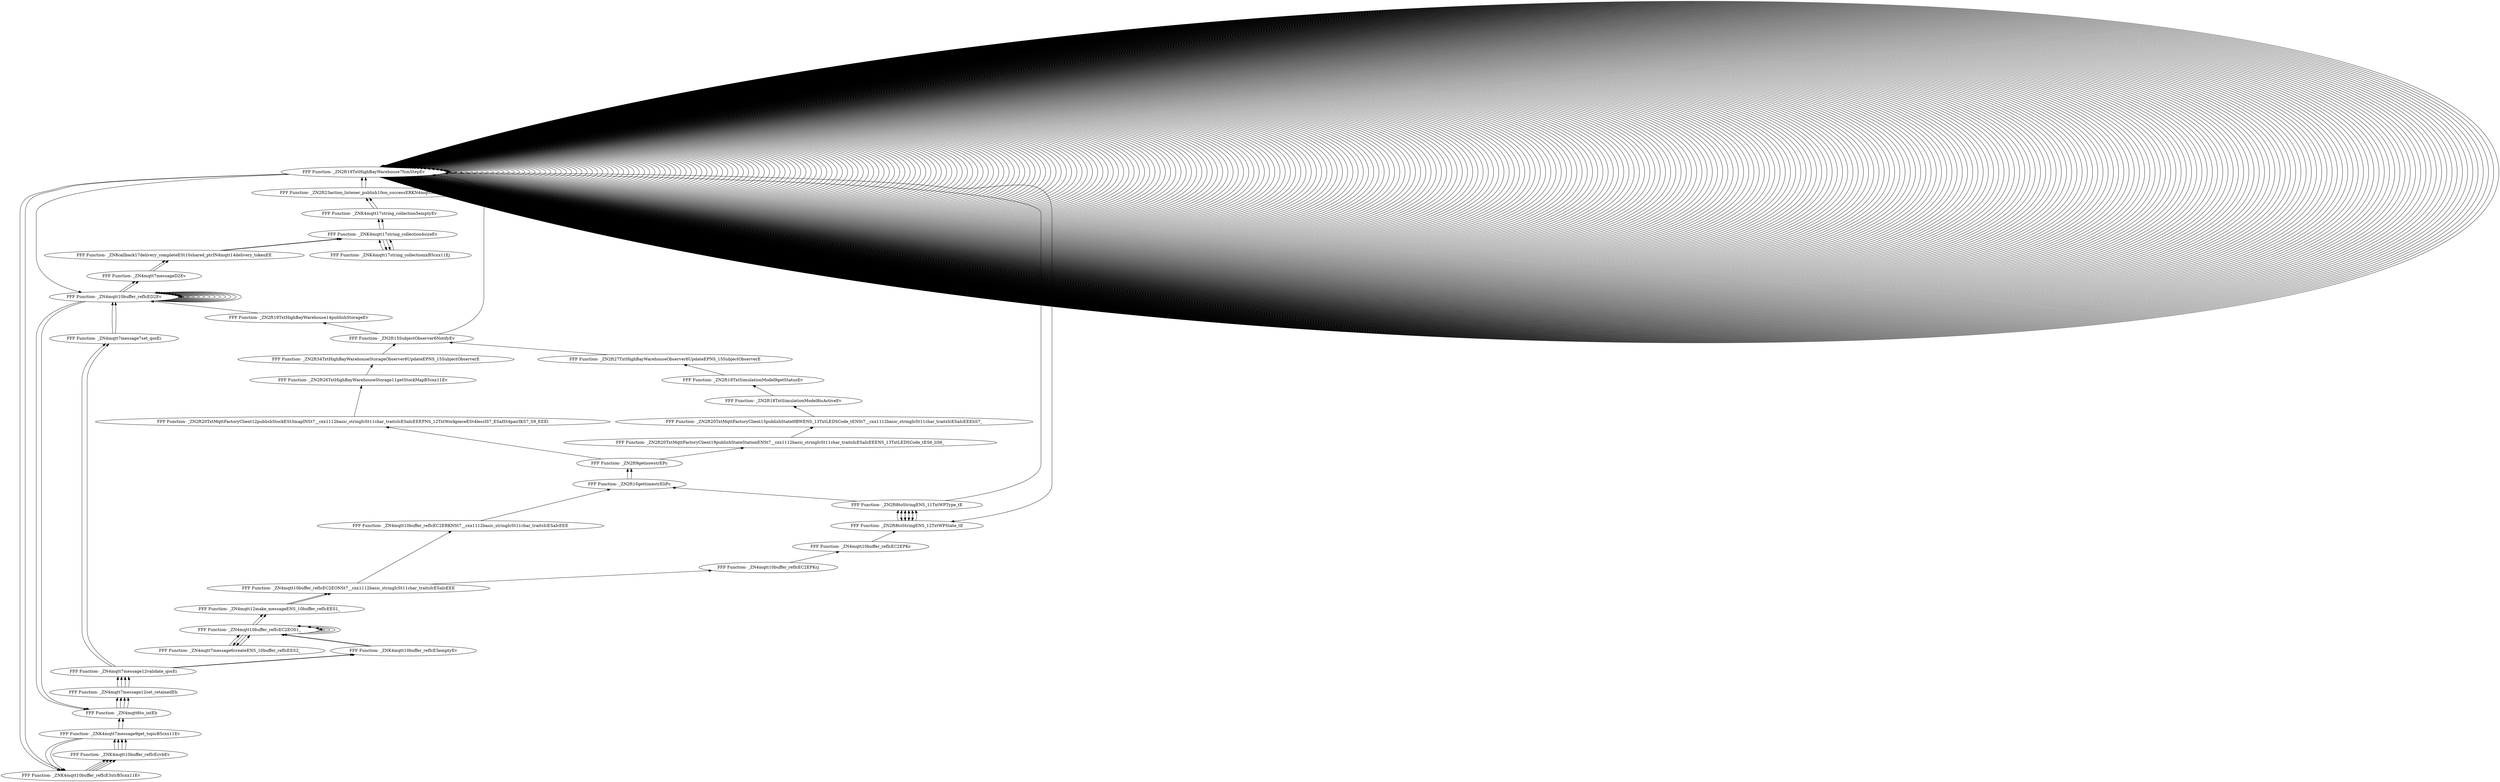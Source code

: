digraph {
	"FFF Function- _ZN2ft19TxtHighBayWarehouse7fsmStepEv"
	"FFF Function- _ZN2ft19TxtHighBayWarehouse7fsmStepEv"
	"FFF Function- _ZN2ft19TxtHighBayWarehouse7fsmStepEv" -> "FFF Function- _ZN2ft19TxtHighBayWarehouse7fsmStepEv" [dir=back]
	"FFF Function- _ZN2ft19TxtHighBayWarehouse7fsmStepEv"
	"FFF Function- _ZN2ft19TxtHighBayWarehouse7fsmStepEv" -> "FFF Function- _ZN2ft19TxtHighBayWarehouse7fsmStepEv" [dir=back]
	"FFF Function- _ZN2ft19TxtHighBayWarehouse7fsmStepEv"
	"FFF Function- _ZN2ft19TxtHighBayWarehouse7fsmStepEv" -> "FFF Function- _ZN2ft19TxtHighBayWarehouse7fsmStepEv" [dir=back]
	"FFF Function- _ZN2ft19TxtHighBayWarehouse7fsmStepEv"
	"FFF Function- _ZN2ft19TxtHighBayWarehouse7fsmStepEv" -> "FFF Function- _ZN2ft19TxtHighBayWarehouse7fsmStepEv" [dir=back]
	"FFF Function- _ZN2ft19TxtHighBayWarehouse7fsmStepEv"
	"FFF Function- _ZN2ft19TxtHighBayWarehouse7fsmStepEv" -> "FFF Function- _ZN2ft19TxtHighBayWarehouse7fsmStepEv" [dir=back]
	"FFF Function- _ZN2ft19TxtHighBayWarehouse7fsmStepEv"
	"FFF Function- _ZN2ft19TxtHighBayWarehouse7fsmStepEv" -> "FFF Function- _ZN2ft19TxtHighBayWarehouse7fsmStepEv" [dir=back]
	"FFF Function- _ZN2ft19TxtHighBayWarehouse7fsmStepEv"
	"FFF Function- _ZN2ft19TxtHighBayWarehouse7fsmStepEv" -> "FFF Function- _ZN2ft19TxtHighBayWarehouse7fsmStepEv" [dir=back]
	"FFF Function- _ZN2ft19TxtHighBayWarehouse7fsmStepEv"
	"FFF Function- _ZN2ft19TxtHighBayWarehouse7fsmStepEv" -> "FFF Function- _ZN2ft19TxtHighBayWarehouse7fsmStepEv" [dir=back]
	"FFF Function- _ZN2ft19TxtHighBayWarehouse7fsmStepEv"
	"FFF Function- _ZN2ft19TxtHighBayWarehouse7fsmStepEv" -> "FFF Function- _ZN2ft19TxtHighBayWarehouse7fsmStepEv" [dir=back]
	"FFF Function- _ZN2ft19TxtHighBayWarehouse7fsmStepEv"
	"FFF Function- _ZN2ft19TxtHighBayWarehouse7fsmStepEv" -> "FFF Function- _ZN2ft19TxtHighBayWarehouse7fsmStepEv" [dir=back]
	"FFF Function- _ZN2ft19TxtHighBayWarehouse7fsmStepEv"
	"FFF Function- _ZN2ft19TxtHighBayWarehouse7fsmStepEv" -> "FFF Function- _ZN2ft19TxtHighBayWarehouse7fsmStepEv" [dir=back]
	"FFF Function- _ZN2ft19TxtHighBayWarehouse7fsmStepEv"
	"FFF Function- _ZN2ft19TxtHighBayWarehouse7fsmStepEv" -> "FFF Function- _ZN2ft19TxtHighBayWarehouse7fsmStepEv" [dir=back]
	"FFF Function- _ZN2ft19TxtHighBayWarehouse7fsmStepEv"
	"FFF Function- _ZN2ft19TxtHighBayWarehouse7fsmStepEv" -> "FFF Function- _ZN2ft19TxtHighBayWarehouse7fsmStepEv" [dir=back]
	"FFF Function- _ZN2ft19TxtHighBayWarehouse7fsmStepEv"
	"FFF Function- _ZN2ft19TxtHighBayWarehouse7fsmStepEv" -> "FFF Function- _ZN2ft19TxtHighBayWarehouse7fsmStepEv" [dir=back]
	"FFF Function- _ZN2ft19TxtHighBayWarehouse7fsmStepEv"
	"FFF Function- _ZN2ft19TxtHighBayWarehouse7fsmStepEv" -> "FFF Function- _ZN2ft19TxtHighBayWarehouse7fsmStepEv" [dir=back]
	"FFF Function- _ZN2ft19TxtHighBayWarehouse7fsmStepEv"
	"FFF Function- _ZN2ft19TxtHighBayWarehouse7fsmStepEv" -> "FFF Function- _ZN2ft19TxtHighBayWarehouse7fsmStepEv" [dir=back]
	"FFF Function- _ZN2ft19TxtHighBayWarehouse7fsmStepEv"
	"FFF Function- _ZN2ft19TxtHighBayWarehouse7fsmStepEv" -> "FFF Function- _ZN2ft19TxtHighBayWarehouse7fsmStepEv" [dir=back]
	"FFF Function- _ZN2ft19TxtHighBayWarehouse7fsmStepEv"
	"FFF Function- _ZN2ft19TxtHighBayWarehouse7fsmStepEv" -> "FFF Function- _ZN2ft19TxtHighBayWarehouse7fsmStepEv" [dir=back]
	"FFF Function- _ZN2ft19TxtHighBayWarehouse7fsmStepEv"
	"FFF Function- _ZN2ft19TxtHighBayWarehouse7fsmStepEv" -> "FFF Function- _ZN2ft19TxtHighBayWarehouse7fsmStepEv" [dir=back]
	"FFF Function- _ZN2ft19TxtHighBayWarehouse7fsmStepEv"
	"FFF Function- _ZN2ft19TxtHighBayWarehouse7fsmStepEv" -> "FFF Function- _ZN2ft19TxtHighBayWarehouse7fsmStepEv" [dir=back]
	"FFF Function- _ZN2ft19TxtHighBayWarehouse7fsmStepEv"
	"FFF Function- _ZN2ft19TxtHighBayWarehouse7fsmStepEv" -> "FFF Function- _ZN2ft19TxtHighBayWarehouse7fsmStepEv" [dir=back]
	"FFF Function- _ZN2ft19TxtHighBayWarehouse7fsmStepEv"
	"FFF Function- _ZN2ft19TxtHighBayWarehouse7fsmStepEv" -> "FFF Function- _ZN2ft19TxtHighBayWarehouse7fsmStepEv" [dir=back]
	"FFF Function- _ZN2ft19TxtHighBayWarehouse7fsmStepEv"
	"FFF Function- _ZN2ft19TxtHighBayWarehouse7fsmStepEv" -> "FFF Function- _ZN2ft19TxtHighBayWarehouse7fsmStepEv" [dir=back]
	"FFF Function- _ZN2ft19TxtHighBayWarehouse7fsmStepEv"
	"FFF Function- _ZN2ft19TxtHighBayWarehouse7fsmStepEv" -> "FFF Function- _ZN2ft19TxtHighBayWarehouse7fsmStepEv" [dir=back]
	"FFF Function- _ZN2ft19TxtHighBayWarehouse7fsmStepEv"
	"FFF Function- _ZN2ft19TxtHighBayWarehouse7fsmStepEv" -> "FFF Function- _ZN2ft19TxtHighBayWarehouse7fsmStepEv" [dir=back]
	"FFF Function- _ZN2ft19TxtHighBayWarehouse7fsmStepEv"
	"FFF Function- _ZN2ft19TxtHighBayWarehouse7fsmStepEv" -> "FFF Function- _ZN2ft19TxtHighBayWarehouse7fsmStepEv" [dir=back]
	"FFF Function- _ZN2ft19TxtHighBayWarehouse7fsmStepEv"
	"FFF Function- _ZN2ft19TxtHighBayWarehouse7fsmStepEv" -> "FFF Function- _ZN2ft19TxtHighBayWarehouse7fsmStepEv" [dir=back]
	"FFF Function- _ZN2ft19TxtHighBayWarehouse7fsmStepEv"
	"FFF Function- _ZN2ft19TxtHighBayWarehouse7fsmStepEv" -> "FFF Function- _ZN2ft19TxtHighBayWarehouse7fsmStepEv" [dir=back]
	"FFF Function- _ZN2ft19TxtHighBayWarehouse7fsmStepEv"
	"FFF Function- _ZN2ft19TxtHighBayWarehouse7fsmStepEv" -> "FFF Function- _ZN2ft19TxtHighBayWarehouse7fsmStepEv" [dir=back]
	"FFF Function- _ZN2ft19TxtHighBayWarehouse7fsmStepEv"
	"FFF Function- _ZN2ft19TxtHighBayWarehouse7fsmStepEv" -> "FFF Function- _ZN2ft19TxtHighBayWarehouse7fsmStepEv" [dir=back]
	"FFF Function- _ZN2ft19TxtHighBayWarehouse7fsmStepEv"
	"FFF Function- _ZN2ft19TxtHighBayWarehouse7fsmStepEv" -> "FFF Function- _ZN2ft19TxtHighBayWarehouse7fsmStepEv" [dir=back]
	"FFF Function- _ZN2ft19TxtHighBayWarehouse7fsmStepEv"
	"FFF Function- _ZN2ft19TxtHighBayWarehouse7fsmStepEv" -> "FFF Function- _ZN2ft19TxtHighBayWarehouse7fsmStepEv" [dir=back]
	"FFF Function- _ZN2ft19TxtHighBayWarehouse7fsmStepEv"
	"FFF Function- _ZN2ft19TxtHighBayWarehouse7fsmStepEv" -> "FFF Function- _ZN2ft19TxtHighBayWarehouse7fsmStepEv" [dir=back]
	"FFF Function- _ZN2ft19TxtHighBayWarehouse7fsmStepEv"
	"FFF Function- _ZN2ft19TxtHighBayWarehouse7fsmStepEv" -> "FFF Function- _ZN2ft19TxtHighBayWarehouse7fsmStepEv" [dir=back]
	"FFF Function- _ZN2ft19TxtHighBayWarehouse7fsmStepEv"
	"FFF Function- _ZN2ft19TxtHighBayWarehouse7fsmStepEv" -> "FFF Function- _ZN2ft19TxtHighBayWarehouse7fsmStepEv" [dir=back]
	"FFF Function- _ZN2ft19TxtHighBayWarehouse7fsmStepEv"
	"FFF Function- _ZN2ft19TxtHighBayWarehouse7fsmStepEv" -> "FFF Function- _ZN2ft19TxtHighBayWarehouse7fsmStepEv" [dir=back]
	"FFF Function- _ZN2ft19TxtHighBayWarehouse7fsmStepEv"
	"FFF Function- _ZN2ft19TxtHighBayWarehouse7fsmStepEv" -> "FFF Function- _ZN2ft19TxtHighBayWarehouse7fsmStepEv" [dir=back]
	"FFF Function- _ZN2ft19TxtHighBayWarehouse7fsmStepEv"
	"FFF Function- _ZN2ft19TxtHighBayWarehouse7fsmStepEv" -> "FFF Function- _ZN2ft19TxtHighBayWarehouse7fsmStepEv" [dir=back]
	"FFF Function- _ZN2ft19TxtHighBayWarehouse7fsmStepEv"
	"FFF Function- _ZN2ft19TxtHighBayWarehouse7fsmStepEv" -> "FFF Function- _ZN2ft19TxtHighBayWarehouse7fsmStepEv" [dir=back]
	"FFF Function- _ZN2ft19TxtHighBayWarehouse7fsmStepEv"
	"FFF Function- _ZN2ft19TxtHighBayWarehouse7fsmStepEv" -> "FFF Function- _ZN2ft19TxtHighBayWarehouse7fsmStepEv" [dir=back]
	"FFF Function- _ZN2ft19TxtHighBayWarehouse7fsmStepEv"
	"FFF Function- _ZN2ft19TxtHighBayWarehouse7fsmStepEv" -> "FFF Function- _ZN2ft19TxtHighBayWarehouse7fsmStepEv" [dir=back]
	"FFF Function- _ZN2ft19TxtHighBayWarehouse7fsmStepEv"
	"FFF Function- _ZN2ft19TxtHighBayWarehouse7fsmStepEv" -> "FFF Function- _ZN2ft19TxtHighBayWarehouse7fsmStepEv" [dir=back]
	"FFF Function- _ZN2ft19TxtHighBayWarehouse7fsmStepEv"
	"FFF Function- _ZN2ft19TxtHighBayWarehouse7fsmStepEv" -> "FFF Function- _ZN2ft19TxtHighBayWarehouse7fsmStepEv" [dir=back]
	"FFF Function- _ZN2ft19TxtHighBayWarehouse7fsmStepEv"
	"FFF Function- _ZN2ft19TxtHighBayWarehouse7fsmStepEv" -> "FFF Function- _ZN2ft19TxtHighBayWarehouse7fsmStepEv" [dir=back]
	"FFF Function- _ZN2ft19TxtHighBayWarehouse7fsmStepEv"
	"FFF Function- _ZN2ft19TxtHighBayWarehouse7fsmStepEv" -> "FFF Function- _ZN2ft19TxtHighBayWarehouse7fsmStepEv" [dir=back]
	"FFF Function- _ZN2ft19TxtHighBayWarehouse7fsmStepEv"
	"FFF Function- _ZN2ft19TxtHighBayWarehouse7fsmStepEv" -> "FFF Function- _ZN2ft19TxtHighBayWarehouse7fsmStepEv" [dir=back]
	"FFF Function- _ZN2ft19TxtHighBayWarehouse7fsmStepEv"
	"FFF Function- _ZN2ft19TxtHighBayWarehouse7fsmStepEv" -> "FFF Function- _ZN2ft19TxtHighBayWarehouse7fsmStepEv" [dir=back]
	"FFF Function- _ZN2ft19TxtHighBayWarehouse7fsmStepEv"
	"FFF Function- _ZN2ft19TxtHighBayWarehouse7fsmStepEv" -> "FFF Function- _ZN2ft19TxtHighBayWarehouse7fsmStepEv" [dir=back]
	"FFF Function- _ZN2ft19TxtHighBayWarehouse7fsmStepEv"
	"FFF Function- _ZN2ft19TxtHighBayWarehouse7fsmStepEv" -> "FFF Function- _ZN2ft19TxtHighBayWarehouse7fsmStepEv" [dir=back]
	"FFF Function- _ZN2ft19TxtHighBayWarehouse7fsmStepEv"
	"FFF Function- _ZN2ft19TxtHighBayWarehouse7fsmStepEv" -> "FFF Function- _ZN2ft19TxtHighBayWarehouse7fsmStepEv" [dir=back]
	"FFF Function- _ZN2ft19TxtHighBayWarehouse7fsmStepEv"
	"FFF Function- _ZN2ft19TxtHighBayWarehouse7fsmStepEv" -> "FFF Function- _ZN2ft19TxtHighBayWarehouse7fsmStepEv" [dir=back]
	"FFF Function- _ZN2ft19TxtHighBayWarehouse7fsmStepEv"
	"FFF Function- _ZN2ft19TxtHighBayWarehouse7fsmStepEv" -> "FFF Function- _ZN2ft19TxtHighBayWarehouse7fsmStepEv" [dir=back]
	"FFF Function- _ZN2ft19TxtHighBayWarehouse7fsmStepEv"
	"FFF Function- _ZN2ft19TxtHighBayWarehouse7fsmStepEv" -> "FFF Function- _ZN2ft19TxtHighBayWarehouse7fsmStepEv" [dir=back]
	"FFF Function- _ZN2ft19TxtHighBayWarehouse7fsmStepEv"
	"FFF Function- _ZN2ft19TxtHighBayWarehouse7fsmStepEv" -> "FFF Function- _ZN2ft19TxtHighBayWarehouse7fsmStepEv" [dir=back]
	"FFF Function- _ZN2ft19TxtHighBayWarehouse7fsmStepEv"
	"FFF Function- _ZN2ft19TxtHighBayWarehouse7fsmStepEv" -> "FFF Function- _ZN2ft19TxtHighBayWarehouse7fsmStepEv" [dir=back]
	"FFF Function- _ZN2ft19TxtHighBayWarehouse7fsmStepEv"
	"FFF Function- _ZN2ft19TxtHighBayWarehouse7fsmStepEv" -> "FFF Function- _ZN2ft19TxtHighBayWarehouse7fsmStepEv" [dir=back]
	"FFF Function- _ZN2ft19TxtHighBayWarehouse7fsmStepEv"
	"FFF Function- _ZN2ft19TxtHighBayWarehouse7fsmStepEv" -> "FFF Function- _ZN2ft19TxtHighBayWarehouse7fsmStepEv" [dir=back]
	"FFF Function- _ZN2ft19TxtHighBayWarehouse7fsmStepEv"
	"FFF Function- _ZN2ft19TxtHighBayWarehouse7fsmStepEv" -> "FFF Function- _ZN2ft19TxtHighBayWarehouse7fsmStepEv" [dir=back]
	"FFF Function- _ZN2ft19TxtHighBayWarehouse7fsmStepEv"
	"FFF Function- _ZN2ft19TxtHighBayWarehouse7fsmStepEv" -> "FFF Function- _ZN2ft19TxtHighBayWarehouse7fsmStepEv" [dir=back]
	"FFF Function- _ZN2ft19TxtHighBayWarehouse7fsmStepEv"
	"FFF Function- _ZN2ft19TxtHighBayWarehouse7fsmStepEv" -> "FFF Function- _ZN2ft19TxtHighBayWarehouse7fsmStepEv" [dir=back]
	"FFF Function- _ZN2ft19TxtHighBayWarehouse7fsmStepEv"
	"FFF Function- _ZN2ft19TxtHighBayWarehouse7fsmStepEv" -> "FFF Function- _ZN2ft19TxtHighBayWarehouse7fsmStepEv" [dir=back]
	"FFF Function- _ZN2ft19TxtHighBayWarehouse7fsmStepEv"
	"FFF Function- _ZN2ft19TxtHighBayWarehouse7fsmStepEv" -> "FFF Function- _ZN2ft19TxtHighBayWarehouse7fsmStepEv" [dir=back]
	"FFF Function- _ZN2ft19TxtHighBayWarehouse7fsmStepEv"
	"FFF Function- _ZN2ft19TxtHighBayWarehouse7fsmStepEv" -> "FFF Function- _ZN2ft19TxtHighBayWarehouse7fsmStepEv" [dir=back]
	"FFF Function- _ZN2ft19TxtHighBayWarehouse7fsmStepEv"
	"FFF Function- _ZN2ft19TxtHighBayWarehouse7fsmStepEv" -> "FFF Function- _ZN2ft19TxtHighBayWarehouse7fsmStepEv" [dir=back]
	"FFF Function- _ZN2ft19TxtHighBayWarehouse7fsmStepEv"
	"FFF Function- _ZN2ft19TxtHighBayWarehouse7fsmStepEv" -> "FFF Function- _ZN2ft19TxtHighBayWarehouse7fsmStepEv" [dir=back]
	"FFF Function- _ZN2ft19TxtHighBayWarehouse7fsmStepEv"
	"FFF Function- _ZN2ft19TxtHighBayWarehouse7fsmStepEv" -> "FFF Function- _ZN2ft19TxtHighBayWarehouse7fsmStepEv" [dir=back]
	"FFF Function- _ZN2ft19TxtHighBayWarehouse7fsmStepEv"
	"FFF Function- _ZN2ft19TxtHighBayWarehouse7fsmStepEv" -> "FFF Function- _ZN2ft19TxtHighBayWarehouse7fsmStepEv" [dir=back]
	"FFF Function- _ZN2ft19TxtHighBayWarehouse7fsmStepEv"
	"FFF Function- _ZN2ft19TxtHighBayWarehouse7fsmStepEv" -> "FFF Function- _ZN2ft19TxtHighBayWarehouse7fsmStepEv" [dir=back]
	"FFF Function- _ZN2ft19TxtHighBayWarehouse7fsmStepEv"
	"FFF Function- _ZN2ft19TxtHighBayWarehouse7fsmStepEv" -> "FFF Function- _ZN2ft19TxtHighBayWarehouse7fsmStepEv" [dir=back]
	"FFF Function- _ZN2ft19TxtHighBayWarehouse7fsmStepEv"
	"FFF Function- _ZN2ft19TxtHighBayWarehouse7fsmStepEv" -> "FFF Function- _ZN2ft19TxtHighBayWarehouse7fsmStepEv" [dir=back]
	"FFF Function- _ZN2ft19TxtHighBayWarehouse7fsmStepEv"
	"FFF Function- _ZN2ft19TxtHighBayWarehouse7fsmStepEv" -> "FFF Function- _ZN2ft19TxtHighBayWarehouse7fsmStepEv" [dir=back]
	"FFF Function- _ZN2ft19TxtHighBayWarehouse7fsmStepEv"
	"FFF Function- _ZN2ft19TxtHighBayWarehouse7fsmStepEv" -> "FFF Function- _ZN2ft19TxtHighBayWarehouse7fsmStepEv" [dir=back]
	"FFF Function- _ZN2ft19TxtHighBayWarehouse7fsmStepEv"
	"FFF Function- _ZN2ft19TxtHighBayWarehouse7fsmStepEv" -> "FFF Function- _ZN2ft19TxtHighBayWarehouse7fsmStepEv" [dir=back]
	"FFF Function- _ZN2ft19TxtHighBayWarehouse7fsmStepEv"
	"FFF Function- _ZN2ft19TxtHighBayWarehouse7fsmStepEv" -> "FFF Function- _ZN2ft19TxtHighBayWarehouse7fsmStepEv" [dir=back]
	"FFF Function- _ZN2ft19TxtHighBayWarehouse7fsmStepEv"
	"FFF Function- _ZN2ft19TxtHighBayWarehouse7fsmStepEv" -> "FFF Function- _ZN2ft19TxtHighBayWarehouse7fsmStepEv" [dir=back]
	"FFF Function- _ZN2ft19TxtHighBayWarehouse7fsmStepEv"
	"FFF Function- _ZN2ft19TxtHighBayWarehouse7fsmStepEv" -> "FFF Function- _ZN2ft19TxtHighBayWarehouse7fsmStepEv" [dir=back]
	"FFF Function- _ZN2ft19TxtHighBayWarehouse7fsmStepEv"
	"FFF Function- _ZN2ft19TxtHighBayWarehouse7fsmStepEv" -> "FFF Function- _ZN2ft19TxtHighBayWarehouse7fsmStepEv" [dir=back]
	"FFF Function- _ZN2ft19TxtHighBayWarehouse7fsmStepEv"
	"FFF Function- _ZN2ft19TxtHighBayWarehouse7fsmStepEv" -> "FFF Function- _ZN2ft19TxtHighBayWarehouse7fsmStepEv" [dir=back]
	"FFF Function- _ZN2ft19TxtHighBayWarehouse7fsmStepEv"
	"FFF Function- _ZN2ft19TxtHighBayWarehouse7fsmStepEv" -> "FFF Function- _ZN2ft19TxtHighBayWarehouse7fsmStepEv" [dir=back]
	"FFF Function- _ZN2ft19TxtHighBayWarehouse7fsmStepEv"
	"FFF Function- _ZN2ft19TxtHighBayWarehouse7fsmStepEv" -> "FFF Function- _ZN2ft19TxtHighBayWarehouse7fsmStepEv" [dir=back]
	"FFF Function- _ZN2ft19TxtHighBayWarehouse7fsmStepEv"
	"FFF Function- _ZN2ft19TxtHighBayWarehouse7fsmStepEv" -> "FFF Function- _ZN2ft19TxtHighBayWarehouse7fsmStepEv" [dir=back]
	"FFF Function- _ZN2ft19TxtHighBayWarehouse7fsmStepEv"
	"FFF Function- _ZN2ft19TxtHighBayWarehouse7fsmStepEv" -> "FFF Function- _ZN2ft19TxtHighBayWarehouse7fsmStepEv" [dir=back]
	"FFF Function- _ZN2ft19TxtHighBayWarehouse7fsmStepEv"
	"FFF Function- _ZN2ft19TxtHighBayWarehouse7fsmStepEv" -> "FFF Function- _ZN2ft19TxtHighBayWarehouse7fsmStepEv" [dir=back]
	"FFF Function- _ZN2ft19TxtHighBayWarehouse7fsmStepEv"
	"FFF Function- _ZN2ft19TxtHighBayWarehouse7fsmStepEv" -> "FFF Function- _ZN2ft19TxtHighBayWarehouse7fsmStepEv" [dir=back]
	"FFF Function- _ZN2ft19TxtHighBayWarehouse7fsmStepEv"
	"FFF Function- _ZN2ft19TxtHighBayWarehouse7fsmStepEv" -> "FFF Function- _ZN2ft19TxtHighBayWarehouse7fsmStepEv" [dir=back]
	"FFF Function- _ZN2ft19TxtHighBayWarehouse7fsmStepEv"
	"FFF Function- _ZN2ft19TxtHighBayWarehouse7fsmStepEv" -> "FFF Function- _ZN2ft19TxtHighBayWarehouse7fsmStepEv" [dir=back]
	"FFF Function- _ZN2ft19TxtHighBayWarehouse7fsmStepEv"
	"FFF Function- _ZN2ft19TxtHighBayWarehouse7fsmStepEv" -> "FFF Function- _ZN2ft19TxtHighBayWarehouse7fsmStepEv" [dir=back]
	"FFF Function- _ZN2ft19TxtHighBayWarehouse7fsmStepEv"
	"FFF Function- _ZN2ft19TxtHighBayWarehouse7fsmStepEv" -> "FFF Function- _ZN2ft19TxtHighBayWarehouse7fsmStepEv" [dir=back]
	"FFF Function- _ZN2ft19TxtHighBayWarehouse7fsmStepEv"
	"FFF Function- _ZN2ft19TxtHighBayWarehouse7fsmStepEv" -> "FFF Function- _ZN2ft19TxtHighBayWarehouse7fsmStepEv" [dir=back]
	"FFF Function- _ZN2ft19TxtHighBayWarehouse7fsmStepEv"
	"FFF Function- _ZN2ft19TxtHighBayWarehouse7fsmStepEv" -> "FFF Function- _ZN2ft19TxtHighBayWarehouse7fsmStepEv" [dir=back]
	"FFF Function- _ZN2ft19TxtHighBayWarehouse7fsmStepEv"
	"FFF Function- _ZN2ft19TxtHighBayWarehouse7fsmStepEv" -> "FFF Function- _ZN2ft19TxtHighBayWarehouse7fsmStepEv" [dir=back]
	"FFF Function- _ZN2ft19TxtHighBayWarehouse7fsmStepEv"
	"FFF Function- _ZN2ft19TxtHighBayWarehouse7fsmStepEv" -> "FFF Function- _ZN2ft19TxtHighBayWarehouse7fsmStepEv" [dir=back]
	"FFF Function- _ZN2ft19TxtHighBayWarehouse7fsmStepEv"
	"FFF Function- _ZN2ft19TxtHighBayWarehouse7fsmStepEv" -> "FFF Function- _ZN2ft19TxtHighBayWarehouse7fsmStepEv" [dir=back]
	"FFF Function- _ZN2ft19TxtHighBayWarehouse7fsmStepEv"
	"FFF Function- _ZN2ft19TxtHighBayWarehouse7fsmStepEv" -> "FFF Function- _ZN2ft19TxtHighBayWarehouse7fsmStepEv" [dir=back]
	"FFF Function- _ZN2ft19TxtHighBayWarehouse7fsmStepEv"
	"FFF Function- _ZN2ft19TxtHighBayWarehouse7fsmStepEv" -> "FFF Function- _ZN2ft19TxtHighBayWarehouse7fsmStepEv" [dir=back]
	"FFF Function- _ZN2ft19TxtHighBayWarehouse7fsmStepEv"
	"FFF Function- _ZN2ft19TxtHighBayWarehouse7fsmStepEv" -> "FFF Function- _ZN2ft19TxtHighBayWarehouse7fsmStepEv" [dir=back]
	"FFF Function- _ZN2ft19TxtHighBayWarehouse7fsmStepEv"
	"FFF Function- _ZN2ft19TxtHighBayWarehouse7fsmStepEv" -> "FFF Function- _ZN2ft19TxtHighBayWarehouse7fsmStepEv" [dir=back]
	"FFF Function- _ZN2ft19TxtHighBayWarehouse7fsmStepEv"
	"FFF Function- _ZN2ft19TxtHighBayWarehouse7fsmStepEv" -> "FFF Function- _ZN2ft19TxtHighBayWarehouse7fsmStepEv" [dir=back]
	"FFF Function- _ZN2ft19TxtHighBayWarehouse7fsmStepEv"
	"FFF Function- _ZN2ft19TxtHighBayWarehouse7fsmStepEv" -> "FFF Function- _ZN2ft19TxtHighBayWarehouse7fsmStepEv" [dir=back]
	"FFF Function- _ZN2ft19TxtHighBayWarehouse7fsmStepEv"
	"FFF Function- _ZN2ft19TxtHighBayWarehouse7fsmStepEv" -> "FFF Function- _ZN2ft19TxtHighBayWarehouse7fsmStepEv" [dir=back]
	"FFF Function- _ZN2ft19TxtHighBayWarehouse7fsmStepEv"
	"FFF Function- _ZN2ft19TxtHighBayWarehouse7fsmStepEv" -> "FFF Function- _ZN2ft19TxtHighBayWarehouse7fsmStepEv" [dir=back]
	"FFF Function- _ZN2ft19TxtHighBayWarehouse7fsmStepEv"
	"FFF Function- _ZN2ft19TxtHighBayWarehouse7fsmStepEv" -> "FFF Function- _ZN2ft19TxtHighBayWarehouse7fsmStepEv" [dir=back]
	"FFF Function- _ZN2ft19TxtHighBayWarehouse7fsmStepEv"
	"FFF Function- _ZN2ft19TxtHighBayWarehouse7fsmStepEv" -> "FFF Function- _ZN2ft19TxtHighBayWarehouse7fsmStepEv" [dir=back]
	"FFF Function- _ZN2ft19TxtHighBayWarehouse7fsmStepEv"
	"FFF Function- _ZN2ft19TxtHighBayWarehouse7fsmStepEv" -> "FFF Function- _ZN2ft19TxtHighBayWarehouse7fsmStepEv" [dir=back]
	"FFF Function- _ZN2ft19TxtHighBayWarehouse7fsmStepEv"
	"FFF Function- _ZN2ft19TxtHighBayWarehouse7fsmStepEv" -> "FFF Function- _ZN2ft19TxtHighBayWarehouse7fsmStepEv" [dir=back]
	"FFF Function- _ZN2ft19TxtHighBayWarehouse7fsmStepEv"
	"FFF Function- _ZN2ft19TxtHighBayWarehouse7fsmStepEv" -> "FFF Function- _ZN2ft19TxtHighBayWarehouse7fsmStepEv" [dir=back]
	"FFF Function- _ZN2ft19TxtHighBayWarehouse7fsmStepEv"
	"FFF Function- _ZN2ft19TxtHighBayWarehouse7fsmStepEv" -> "FFF Function- _ZN2ft19TxtHighBayWarehouse7fsmStepEv" [dir=back]
	"FFF Function- _ZN2ft19TxtHighBayWarehouse7fsmStepEv"
	"FFF Function- _ZN2ft19TxtHighBayWarehouse7fsmStepEv" -> "FFF Function- _ZN2ft19TxtHighBayWarehouse7fsmStepEv" [dir=back]
	"FFF Function- _ZN2ft19TxtHighBayWarehouse7fsmStepEv"
	"FFF Function- _ZN2ft19TxtHighBayWarehouse7fsmStepEv" -> "FFF Function- _ZN2ft19TxtHighBayWarehouse7fsmStepEv" [dir=back]
	"FFF Function- _ZN2ft19TxtHighBayWarehouse7fsmStepEv"
	"FFF Function- _ZN2ft19TxtHighBayWarehouse7fsmStepEv" -> "FFF Function- _ZN2ft19TxtHighBayWarehouse7fsmStepEv" [dir=back]
	"FFF Function- _ZN2ft19TxtHighBayWarehouse7fsmStepEv"
	"FFF Function- _ZN2ft19TxtHighBayWarehouse7fsmStepEv" -> "FFF Function- _ZN2ft19TxtHighBayWarehouse7fsmStepEv" [dir=back]
	"FFF Function- _ZN2ft19TxtHighBayWarehouse7fsmStepEv"
	"FFF Function- _ZN2ft19TxtHighBayWarehouse7fsmStepEv" -> "FFF Function- _ZN2ft19TxtHighBayWarehouse7fsmStepEv" [dir=back]
	"FFF Function- _ZN2ft19TxtHighBayWarehouse7fsmStepEv"
	"FFF Function- _ZN2ft19TxtHighBayWarehouse7fsmStepEv" -> "FFF Function- _ZN2ft19TxtHighBayWarehouse7fsmStepEv" [dir=back]
	"FFF Function- _ZN2ft19TxtHighBayWarehouse7fsmStepEv"
	"FFF Function- _ZN2ft19TxtHighBayWarehouse7fsmStepEv" -> "FFF Function- _ZN2ft19TxtHighBayWarehouse7fsmStepEv" [dir=back]
	"FFF Function- _ZN2ft19TxtHighBayWarehouse7fsmStepEv"
	"FFF Function- _ZN2ft19TxtHighBayWarehouse7fsmStepEv" -> "FFF Function- _ZN2ft19TxtHighBayWarehouse7fsmStepEv" [dir=back]
	"FFF Function- _ZN2ft19TxtHighBayWarehouse7fsmStepEv"
	"FFF Function- _ZN2ft19TxtHighBayWarehouse7fsmStepEv" -> "FFF Function- _ZN2ft19TxtHighBayWarehouse7fsmStepEv" [dir=back]
	"FFF Function- _ZN2ft19TxtHighBayWarehouse7fsmStepEv"
	"FFF Function- _ZN2ft19TxtHighBayWarehouse7fsmStepEv" -> "FFF Function- _ZN2ft19TxtHighBayWarehouse7fsmStepEv" [dir=back]
	"FFF Function- _ZN2ft19TxtHighBayWarehouse7fsmStepEv"
	"FFF Function- _ZN2ft19TxtHighBayWarehouse7fsmStepEv" -> "FFF Function- _ZN2ft19TxtHighBayWarehouse7fsmStepEv" [dir=back]
	"FFF Function- _ZN2ft19TxtHighBayWarehouse7fsmStepEv"
	"FFF Function- _ZN2ft19TxtHighBayWarehouse7fsmStepEv" -> "FFF Function- _ZN2ft19TxtHighBayWarehouse7fsmStepEv" [dir=back]
	"FFF Function- _ZN2ft19TxtHighBayWarehouse7fsmStepEv"
	"FFF Function- _ZN2ft19TxtHighBayWarehouse7fsmStepEv" -> "FFF Function- _ZN2ft19TxtHighBayWarehouse7fsmStepEv" [dir=back]
	"FFF Function- _ZN2ft19TxtHighBayWarehouse7fsmStepEv"
	"FFF Function- _ZN2ft19TxtHighBayWarehouse7fsmStepEv" -> "FFF Function- _ZN2ft19TxtHighBayWarehouse7fsmStepEv" [dir=back]
	"FFF Function- _ZN2ft19TxtHighBayWarehouse7fsmStepEv"
	"FFF Function- _ZN2ft19TxtHighBayWarehouse7fsmStepEv" -> "FFF Function- _ZN2ft19TxtHighBayWarehouse7fsmStepEv" [dir=back]
	"FFF Function- _ZN2ft19TxtHighBayWarehouse7fsmStepEv"
	"FFF Function- _ZN2ft19TxtHighBayWarehouse7fsmStepEv" -> "FFF Function- _ZN2ft19TxtHighBayWarehouse7fsmStepEv" [dir=back]
	"FFF Function- _ZN2ft19TxtHighBayWarehouse7fsmStepEv"
	"FFF Function- _ZN2ft19TxtHighBayWarehouse7fsmStepEv" -> "FFF Function- _ZN2ft19TxtHighBayWarehouse7fsmStepEv" [dir=back]
	"FFF Function- _ZN2ft19TxtHighBayWarehouse7fsmStepEv"
	"FFF Function- _ZN2ft19TxtHighBayWarehouse7fsmStepEv" -> "FFF Function- _ZN2ft19TxtHighBayWarehouse7fsmStepEv" [dir=back]
	"FFF Function- _ZN2ft19TxtHighBayWarehouse7fsmStepEv"
	"FFF Function- _ZN2ft19TxtHighBayWarehouse7fsmStepEv" -> "FFF Function- _ZN2ft19TxtHighBayWarehouse7fsmStepEv" [dir=back]
	"FFF Function- _ZN2ft19TxtHighBayWarehouse7fsmStepEv"
	"FFF Function- _ZN2ft19TxtHighBayWarehouse7fsmStepEv" -> "FFF Function- _ZN2ft19TxtHighBayWarehouse7fsmStepEv" [dir=back]
	"FFF Function- _ZN2ft19TxtHighBayWarehouse7fsmStepEv"
	"FFF Function- _ZN2ft19TxtHighBayWarehouse7fsmStepEv" -> "FFF Function- _ZN2ft19TxtHighBayWarehouse7fsmStepEv" [dir=back]
	"FFF Function- _ZN2ft19TxtHighBayWarehouse7fsmStepEv"
	"FFF Function- _ZN2ft19TxtHighBayWarehouse7fsmStepEv" -> "FFF Function- _ZN2ft19TxtHighBayWarehouse7fsmStepEv" [dir=back]
	"FFF Function- _ZN2ft19TxtHighBayWarehouse7fsmStepEv"
	"FFF Function- _ZN2ft19TxtHighBayWarehouse7fsmStepEv" -> "FFF Function- _ZN2ft19TxtHighBayWarehouse7fsmStepEv" [dir=back]
	"FFF Function- _ZN2ft19TxtHighBayWarehouse7fsmStepEv"
	"FFF Function- _ZN2ft19TxtHighBayWarehouse7fsmStepEv" -> "FFF Function- _ZN2ft19TxtHighBayWarehouse7fsmStepEv" [dir=back]
	"FFF Function- _ZN2ft19TxtHighBayWarehouse7fsmStepEv"
	"FFF Function- _ZN2ft19TxtHighBayWarehouse7fsmStepEv" -> "FFF Function- _ZN2ft19TxtHighBayWarehouse7fsmStepEv" [dir=back]
	"FFF Function- _ZN2ft19TxtHighBayWarehouse7fsmStepEv"
	"FFF Function- _ZN2ft19TxtHighBayWarehouse7fsmStepEv" -> "FFF Function- _ZN2ft19TxtHighBayWarehouse7fsmStepEv" [dir=back]
	"FFF Function- _ZN2ft19TxtHighBayWarehouse7fsmStepEv"
	"FFF Function- _ZN2ft19TxtHighBayWarehouse7fsmStepEv" -> "FFF Function- _ZN2ft19TxtHighBayWarehouse7fsmStepEv" [dir=back]
	"FFF Function- _ZN2ft19TxtHighBayWarehouse7fsmStepEv"
	"FFF Function- _ZN2ft19TxtHighBayWarehouse7fsmStepEv" -> "FFF Function- _ZN2ft19TxtHighBayWarehouse7fsmStepEv" [dir=back]
	"FFF Function- _ZN2ft19TxtHighBayWarehouse7fsmStepEv"
	"FFF Function- _ZN2ft19TxtHighBayWarehouse7fsmStepEv" -> "FFF Function- _ZN2ft19TxtHighBayWarehouse7fsmStepEv" [dir=back]
	"FFF Function- _ZN2ft19TxtHighBayWarehouse7fsmStepEv"
	"FFF Function- _ZN2ft19TxtHighBayWarehouse7fsmStepEv" -> "FFF Function- _ZN2ft19TxtHighBayWarehouse7fsmStepEv" [dir=back]
	"FFF Function- _ZN2ft19TxtHighBayWarehouse7fsmStepEv"
	"FFF Function- _ZN2ft19TxtHighBayWarehouse7fsmStepEv" -> "FFF Function- _ZN2ft19TxtHighBayWarehouse7fsmStepEv" [dir=back]
	"FFF Function- _ZN2ft19TxtHighBayWarehouse7fsmStepEv"
	"FFF Function- _ZN2ft19TxtHighBayWarehouse7fsmStepEv" -> "FFF Function- _ZN2ft19TxtHighBayWarehouse7fsmStepEv" [dir=back]
	"FFF Function- _ZN2ft19TxtHighBayWarehouse7fsmStepEv"
	"FFF Function- _ZN2ft19TxtHighBayWarehouse7fsmStepEv" -> "FFF Function- _ZN2ft19TxtHighBayWarehouse7fsmStepEv" [dir=back]
	"FFF Function- _ZN2ft19TxtHighBayWarehouse7fsmStepEv"
	"FFF Function- _ZN2ft19TxtHighBayWarehouse7fsmStepEv" -> "FFF Function- _ZN2ft19TxtHighBayWarehouse7fsmStepEv" [dir=back]
	"FFF Function- _ZN2ft19TxtHighBayWarehouse7fsmStepEv"
	"FFF Function- _ZN2ft19TxtHighBayWarehouse7fsmStepEv" -> "FFF Function- _ZN2ft19TxtHighBayWarehouse7fsmStepEv" [dir=back]
	"FFF Function- _ZN2ft19TxtHighBayWarehouse7fsmStepEv"
	"FFF Function- _ZN2ft19TxtHighBayWarehouse7fsmStepEv" -> "FFF Function- _ZN2ft19TxtHighBayWarehouse7fsmStepEv" [dir=back]
	"FFF Function- _ZN2ft19TxtHighBayWarehouse7fsmStepEv"
	"FFF Function- _ZN2ft19TxtHighBayWarehouse7fsmStepEv" -> "FFF Function- _ZN2ft19TxtHighBayWarehouse7fsmStepEv" [dir=back]
	"FFF Function- _ZN2ft19TxtHighBayWarehouse7fsmStepEv"
	"FFF Function- _ZN2ft19TxtHighBayWarehouse7fsmStepEv" -> "FFF Function- _ZN2ft19TxtHighBayWarehouse7fsmStepEv" [dir=back]
	"FFF Function- _ZN2ft19TxtHighBayWarehouse7fsmStepEv"
	"FFF Function- _ZN2ft19TxtHighBayWarehouse7fsmStepEv" -> "FFF Function- _ZN2ft19TxtHighBayWarehouse7fsmStepEv" [dir=back]
	"FFF Function- _ZN2ft19TxtHighBayWarehouse7fsmStepEv"
	"FFF Function- _ZN2ft19TxtHighBayWarehouse7fsmStepEv" -> "FFF Function- _ZN2ft19TxtHighBayWarehouse7fsmStepEv" [dir=back]
	"FFF Function- _ZN2ft19TxtHighBayWarehouse7fsmStepEv"
	"FFF Function- _ZN2ft19TxtHighBayWarehouse7fsmStepEv" -> "FFF Function- _ZN2ft19TxtHighBayWarehouse7fsmStepEv" [dir=back]
	"FFF Function- _ZN2ft19TxtHighBayWarehouse7fsmStepEv"
	"FFF Function- _ZN2ft19TxtHighBayWarehouse7fsmStepEv" -> "FFF Function- _ZN2ft19TxtHighBayWarehouse7fsmStepEv" [dir=back]
	"FFF Function- _ZN2ft19TxtHighBayWarehouse7fsmStepEv"
	"FFF Function- _ZN2ft19TxtHighBayWarehouse7fsmStepEv" -> "FFF Function- _ZN2ft19TxtHighBayWarehouse7fsmStepEv" [dir=back]
	"FFF Function- _ZN2ft19TxtHighBayWarehouse7fsmStepEv"
	"FFF Function- _ZN2ft19TxtHighBayWarehouse7fsmStepEv" -> "FFF Function- _ZN2ft19TxtHighBayWarehouse7fsmStepEv" [dir=back]
	"FFF Function- _ZN2ft19TxtHighBayWarehouse7fsmStepEv"
	"FFF Function- _ZN2ft19TxtHighBayWarehouse7fsmStepEv" -> "FFF Function- _ZN2ft19TxtHighBayWarehouse7fsmStepEv" [dir=back]
	"FFF Function- _ZN2ft19TxtHighBayWarehouse7fsmStepEv"
	"FFF Function- _ZN2ft19TxtHighBayWarehouse7fsmStepEv" -> "FFF Function- _ZN2ft19TxtHighBayWarehouse7fsmStepEv" [dir=back]
	"FFF Function- _ZN2ft19TxtHighBayWarehouse7fsmStepEv"
	"FFF Function- _ZN2ft19TxtHighBayWarehouse7fsmStepEv" -> "FFF Function- _ZN2ft19TxtHighBayWarehouse7fsmStepEv" [dir=back]
	"FFF Function- _ZN2ft19TxtHighBayWarehouse7fsmStepEv"
	"FFF Function- _ZN2ft19TxtHighBayWarehouse7fsmStepEv" -> "FFF Function- _ZN2ft19TxtHighBayWarehouse7fsmStepEv" [dir=back]
	"FFF Function- _ZN2ft19TxtHighBayWarehouse7fsmStepEv"
	"FFF Function- _ZN2ft19TxtHighBayWarehouse7fsmStepEv" -> "FFF Function- _ZN2ft19TxtHighBayWarehouse7fsmStepEv" [dir=back]
	"FFF Function- _ZN2ft19TxtHighBayWarehouse7fsmStepEv"
	"FFF Function- _ZN2ft19TxtHighBayWarehouse7fsmStepEv" -> "FFF Function- _ZN2ft19TxtHighBayWarehouse7fsmStepEv" [dir=back]
	"FFF Function- _ZN2ft19TxtHighBayWarehouse7fsmStepEv"
	"FFF Function- _ZN2ft19TxtHighBayWarehouse7fsmStepEv" -> "FFF Function- _ZN2ft19TxtHighBayWarehouse7fsmStepEv" [dir=back]
	"FFF Function- _ZN4mqtt10buffer_refIcED2Ev"
	"FFF Function- _ZN4mqtt10buffer_refIcED2Ev" -> "FFF Function- _ZN2ft19TxtHighBayWarehouse7fsmStepEv" [dir=back]
	"FFF Function- _ZN4mqtt10buffer_refIcED2Ev"
	"FFF Function- _ZN4mqtt10buffer_refIcED2Ev" -> "FFF Function- _ZN4mqtt10buffer_refIcED2Ev" [dir=back]
	"FFF Function- _ZN4mqtt7messageD2Ev"
	"FFF Function- _ZN4mqtt7messageD2Ev" -> "FFF Function- _ZN4mqtt10buffer_refIcED2Ev" [dir=back]
	"FFF Function- _ZN8callback17delivery_completeESt10shared_ptrIN4mqtt14delivery_tokenEE"
	"FFF Function- _ZN8callback17delivery_completeESt10shared_ptrIN4mqtt14delivery_tokenEE" -> "FFF Function- _ZN4mqtt7messageD2Ev" [dir=back]
	"FFF Function- _ZNK4mqtt17string_collection4sizeEv"
	"FFF Function- _ZNK4mqtt17string_collection4sizeEv" -> "FFF Function- _ZN8callback17delivery_completeESt10shared_ptrIN4mqtt14delivery_tokenEE" [dir=back]
	"FFF Function- _ZNK4mqtt17string_collectionixB5cxx11Ej"
	"FFF Function- _ZNK4mqtt17string_collectionixB5cxx11Ej" -> "FFF Function- _ZNK4mqtt17string_collection4sizeEv" [dir=back]
	"FFF Function- _ZNK4mqtt17string_collection4sizeEv"
	"FFF Function- _ZNK4mqtt17string_collection4sizeEv" -> "FFF Function- _ZNK4mqtt17string_collectionixB5cxx11Ej" [dir=back]
	"FFF Function- _ZNK4mqtt17string_collection5emptyEv"
	"FFF Function- _ZNK4mqtt17string_collection5emptyEv" -> "FFF Function- _ZNK4mqtt17string_collection4sizeEv" [dir=back]
	"FFF Function- _ZN2ft23action_listener_publish10on_successERKN4mqtt5tokenE"
	"FFF Function- _ZN2ft23action_listener_publish10on_successERKN4mqtt5tokenE" -> "FFF Function- _ZNK4mqtt17string_collection5emptyEv" [dir=back]
	"FFF Function- _ZN2ft19TxtHighBayWarehouse7fsmStepEv"
	"FFF Function- _ZN2ft19TxtHighBayWarehouse7fsmStepEv" -> "FFF Function- _ZN2ft23action_listener_publish10on_successERKN4mqtt5tokenE" [dir=back]
	"FFF Function- _ZNK4mqtt10buffer_refIcE3strB5cxx11Ev"
	"FFF Function- _ZNK4mqtt10buffer_refIcE3strB5cxx11Ev" -> "FFF Function- _ZN2ft19TxtHighBayWarehouse7fsmStepEv" [dir=back]
	"FFF Function- _ZNK4mqtt10buffer_refIcEcvbEv"
	"FFF Function- _ZNK4mqtt10buffer_refIcEcvbEv" -> "FFF Function- _ZNK4mqtt10buffer_refIcE3strB5cxx11Ev" [dir=back]
	"FFF Function- _ZNK4mqtt7message9get_topicB5cxx11Ev"
	"FFF Function- _ZNK4mqtt7message9get_topicB5cxx11Ev" -> "FFF Function- _ZNK4mqtt10buffer_refIcEcvbEv" [dir=back]
	"FFF Function- _ZNK4mqtt10buffer_refIcE3strB5cxx11Ev"
	"FFF Function- _ZNK4mqtt10buffer_refIcE3strB5cxx11Ev" -> "FFF Function- _ZNK4mqtt7message9get_topicB5cxx11Ev" [dir=back]
	"FFF Function- _ZNK4mqtt10buffer_refIcEcvbEv"
	"FFF Function- _ZNK4mqtt10buffer_refIcEcvbEv" -> "FFF Function- _ZNK4mqtt10buffer_refIcE3strB5cxx11Ev" [dir=back]
	"FFF Function- _ZNK4mqtt7message9get_topicB5cxx11Ev"
	"FFF Function- _ZNK4mqtt7message9get_topicB5cxx11Ev" -> "FFF Function- _ZNK4mqtt10buffer_refIcEcvbEv" [dir=back]
	"FFF Function- _ZN4mqtt6to_intEb"
	"FFF Function- _ZN4mqtt6to_intEb" -> "FFF Function- _ZNK4mqtt7message9get_topicB5cxx11Ev" [dir=back]
	"FFF Function- _ZN4mqtt7message12set_retainedEb"
	"FFF Function- _ZN4mqtt7message12set_retainedEb" -> "FFF Function- _ZN4mqtt6to_intEb" [dir=back]
	"FFF Function- _ZN4mqtt7message12validate_qosEi"
	"FFF Function- _ZN4mqtt7message12validate_qosEi" -> "FFF Function- _ZN4mqtt7message12set_retainedEb" [dir=back]
	"FFF Function- _ZN4mqtt7message7set_qosEi"
	"FFF Function- _ZN4mqtt7message7set_qosEi" -> "FFF Function- _ZN4mqtt7message12validate_qosEi" [dir=back]
	"FFF Function- _ZN4mqtt10buffer_refIcED2Ev"
	"FFF Function- _ZN4mqtt10buffer_refIcED2Ev" -> "FFF Function- _ZN4mqtt7message7set_qosEi" [dir=back]
	"FFF Function- _ZN4mqtt10buffer_refIcED2Ev"
	"FFF Function- _ZN4mqtt10buffer_refIcED2Ev" -> "FFF Function- _ZN4mqtt10buffer_refIcED2Ev" [dir=back]
	"FFF Function- _ZN4mqtt10buffer_refIcED2Ev"
	"FFF Function- _ZN4mqtt10buffer_refIcED2Ev" -> "FFF Function- _ZN4mqtt10buffer_refIcED2Ev" [dir=back]
	"FFF Function- _ZN4mqtt10buffer_refIcED2Ev"
	"FFF Function- _ZN4mqtt10buffer_refIcED2Ev" -> "FFF Function- _ZN4mqtt10buffer_refIcED2Ev" [dir=back]
	"FFF Function- _ZN4mqtt10buffer_refIcED2Ev"
	"FFF Function- _ZN4mqtt10buffer_refIcED2Ev" -> "FFF Function- _ZN4mqtt10buffer_refIcED2Ev" [dir=back]
	"FFF Function- _ZN4mqtt10buffer_refIcED2Ev"
	"FFF Function- _ZN4mqtt10buffer_refIcED2Ev" -> "FFF Function- _ZN4mqtt10buffer_refIcED2Ev" [dir=back]
	"FFF Function- _ZN4mqtt6to_intEb"
	"FFF Function- _ZN4mqtt6to_intEb" -> "FFF Function- _ZN4mqtt10buffer_refIcED2Ev" [dir=back]
	"FFF Function- _ZN4mqtt7message12set_retainedEb"
	"FFF Function- _ZN4mqtt7message12set_retainedEb" -> "FFF Function- _ZN4mqtt6to_intEb" [dir=back]
	"FFF Function- _ZN4mqtt7message12validate_qosEi"
	"FFF Function- _ZN4mqtt7message12validate_qosEi" -> "FFF Function- _ZN4mqtt7message12set_retainedEb" [dir=back]
	"FFF Function- _ZNK4mqtt10buffer_refIcE5emptyEv"
	"FFF Function- _ZNK4mqtt10buffer_refIcE5emptyEv" -> "FFF Function- _ZN4mqtt7message12validate_qosEi" [dir=back]
	"FFF Function- _ZN4mqtt10buffer_refIcEC2EOS1_"
	"FFF Function- _ZN4mqtt10buffer_refIcEC2EOS1_" -> "FFF Function- _ZNK4mqtt10buffer_refIcE5emptyEv" [dir=back]
	"FFF Function- _ZN4mqtt10buffer_refIcEC2EOS1_"
	"FFF Function- _ZN4mqtt10buffer_refIcEC2EOS1_" -> "FFF Function- _ZN4mqtt10buffer_refIcEC2EOS1_" [dir=back]
	"FFF Function- _ZN4mqtt7message6createENS_10buffer_refIcEES2_"
	"FFF Function- _ZN4mqtt7message6createENS_10buffer_refIcEES2_" -> "FFF Function- _ZN4mqtt10buffer_refIcEC2EOS1_" [dir=back]
	"FFF Function- _ZN4mqtt10buffer_refIcEC2EOS1_"
	"FFF Function- _ZN4mqtt10buffer_refIcEC2EOS1_" -> "FFF Function- _ZN4mqtt7message6createENS_10buffer_refIcEES2_" [dir=back]
	"FFF Function- _ZN4mqtt10buffer_refIcEC2EOS1_"
	"FFF Function- _ZN4mqtt10buffer_refIcEC2EOS1_" -> "FFF Function- _ZN4mqtt10buffer_refIcEC2EOS1_" [dir=back]
	"FFF Function- _ZN4mqtt12make_messageENS_10buffer_refIcEES1_"
	"FFF Function- _ZN4mqtt12make_messageENS_10buffer_refIcEES1_" -> "FFF Function- _ZN4mqtt10buffer_refIcEC2EOS1_" [dir=back]
	"FFF Function- _ZN4mqtt10buffer_refIcEC2EONSt7__cxx1112basic_stringIcSt11char_traitsIcESaIcEEE"
	"FFF Function- _ZN4mqtt10buffer_refIcEC2EONSt7__cxx1112basic_stringIcSt11char_traitsIcESaIcEEE" -> "FFF Function- _ZN4mqtt12make_messageENS_10buffer_refIcEES1_" [dir=back]
	"FFF Function- _ZN4mqtt10buffer_refIcEC2EPKcj"
	"FFF Function- _ZN4mqtt10buffer_refIcEC2EPKcj" -> "FFF Function- _ZN4mqtt10buffer_refIcEC2EONSt7__cxx1112basic_stringIcSt11char_traitsIcESaIcEEE" [dir=back]
	"FFF Function- _ZN4mqtt10buffer_refIcEC2EPKc"
	"FFF Function- _ZN4mqtt10buffer_refIcEC2EPKc" -> "FFF Function- _ZN4mqtt10buffer_refIcEC2EPKcj" [dir=back]
	"FFF Function- _ZN2ft8toStringENS_12TxtWPState_tE"
	"FFF Function- _ZN2ft8toStringENS_12TxtWPState_tE" -> "FFF Function- _ZN4mqtt10buffer_refIcEC2EPKc" [dir=back]
	"FFF Function- _ZN2ft8toStringENS_11TxtWPType_tE"
	"FFF Function- _ZN2ft8toStringENS_11TxtWPType_tE" -> "FFF Function- _ZN2ft8toStringENS_12TxtWPState_tE" [dir=back]
	"FFF Function- _ZN2ft19TxtHighBayWarehouse7fsmStepEv"
	"FFF Function- _ZN2ft19TxtHighBayWarehouse7fsmStepEv" -> "FFF Function- _ZN2ft8toStringENS_11TxtWPType_tE" [dir=back]
	"FFF Function- _ZN2ft8toStringENS_12TxtWPState_tE"
	"FFF Function- _ZN2ft8toStringENS_12TxtWPState_tE" -> "FFF Function- _ZN2ft19TxtHighBayWarehouse7fsmStepEv" [dir=back]
	"FFF Function- _ZN2ft8toStringENS_11TxtWPType_tE"
	"FFF Function- _ZN2ft8toStringENS_11TxtWPType_tE" -> "FFF Function- _ZN2ft8toStringENS_12TxtWPState_tE" [dir=back]
	"FFF Function- _ZN2ft8toStringENS_12TxtWPState_tE"
	"FFF Function- _ZN2ft8toStringENS_12TxtWPState_tE" -> "FFF Function- _ZN2ft8toStringENS_11TxtWPType_tE" [dir=back]
	"FFF Function- _ZN2ft8toStringENS_11TxtWPType_tE"
	"FFF Function- _ZN2ft8toStringENS_11TxtWPType_tE" -> "FFF Function- _ZN2ft8toStringENS_12TxtWPState_tE" [dir=back]
	"FFF Function- _ZN2ft8toStringENS_12TxtWPState_tE"
	"FFF Function- _ZN2ft8toStringENS_12TxtWPState_tE" -> "FFF Function- _ZN2ft8toStringENS_11TxtWPType_tE" [dir=back]
	"FFF Function- _ZN2ft8toStringENS_11TxtWPType_tE"
	"FFF Function- _ZN2ft8toStringENS_11TxtWPType_tE" -> "FFF Function- _ZN2ft8toStringENS_12TxtWPState_tE" [dir=back]
	"FFF Function- _ZN2ft8toStringENS_12TxtWPState_tE"
	"FFF Function- _ZN2ft8toStringENS_12TxtWPState_tE" -> "FFF Function- _ZN2ft8toStringENS_11TxtWPType_tE" [dir=back]
	"FFF Function- _ZN2ft8toStringENS_11TxtWPType_tE"
	"FFF Function- _ZN2ft8toStringENS_11TxtWPType_tE" -> "FFF Function- _ZN2ft8toStringENS_12TxtWPState_tE" [dir=back]
	"FFF Function- _ZN2ft8toStringENS_12TxtWPState_tE"
	"FFF Function- _ZN2ft8toStringENS_12TxtWPState_tE" -> "FFF Function- _ZN2ft8toStringENS_11TxtWPType_tE" [dir=back]
	"FFF Function- _ZN2ft8toStringENS_11TxtWPType_tE"
	"FFF Function- _ZN2ft8toStringENS_11TxtWPType_tE" -> "FFF Function- _ZN2ft8toStringENS_12TxtWPState_tE" [dir=back]
	"FFF Function- _ZN2ft10gettimestrEliPc"
	"FFF Function- _ZN2ft10gettimestrEliPc" -> "FFF Function- _ZN2ft8toStringENS_11TxtWPType_tE" [dir=back]
	"FFF Function- _ZN2ft9getnowstrEPc"
	"FFF Function- _ZN2ft9getnowstrEPc" -> "FFF Function- _ZN2ft10gettimestrEliPc" [dir=back]
	"FFF Function- _ZN2ft20TxtMqttFactoryClient12publishStockESt3mapINSt7__cxx1112basic_stringIcSt11char_traitsIcESaIcEEEPNS_12TxtWorkpieceESt4lessIS7_ESaISt4pairIKS7_S9_EEEl"
	"FFF Function- _ZN2ft20TxtMqttFactoryClient12publishStockESt3mapINSt7__cxx1112basic_stringIcSt11char_traitsIcESaIcEEEPNS_12TxtWorkpieceESt4lessIS7_ESaISt4pairIKS7_S9_EEEl" -> "FFF Function- _ZN2ft9getnowstrEPc" [dir=back]
	"FFF Function- _ZN2ft26TxtHighBayWarehouseStorage11getStockMapB5cxx11Ev"
	"FFF Function- _ZN2ft26TxtHighBayWarehouseStorage11getStockMapB5cxx11Ev" -> "FFF Function- _ZN2ft20TxtMqttFactoryClient12publishStockESt3mapINSt7__cxx1112basic_stringIcSt11char_traitsIcESaIcEEEPNS_12TxtWorkpieceESt4lessIS7_ESaISt4pairIKS7_S9_EEEl" [dir=back]
	"FFF Function- _ZN2ft34TxtHighBayWarehouseStorageObserver6UpdateEPNS_15SubjectObserverE"
	"FFF Function- _ZN2ft34TxtHighBayWarehouseStorageObserver6UpdateEPNS_15SubjectObserverE" -> "FFF Function- _ZN2ft26TxtHighBayWarehouseStorage11getStockMapB5cxx11Ev" [dir=back]
	"FFF Function- _ZN2ft15SubjectObserver6NotifyEv"
	"FFF Function- _ZN2ft15SubjectObserver6NotifyEv" -> "FFF Function- _ZN2ft34TxtHighBayWarehouseStorageObserver6UpdateEPNS_15SubjectObserverE" [dir=back]
	"FFF Function- _ZN2ft19TxtHighBayWarehouse14publishStorageEv"
	"FFF Function- _ZN2ft19TxtHighBayWarehouse14publishStorageEv" -> "FFF Function- _ZN2ft15SubjectObserver6NotifyEv" [dir=back]
	"FFF Function- _ZN4mqtt10buffer_refIcED2Ev"
	"FFF Function- _ZN4mqtt10buffer_refIcED2Ev" -> "FFF Function- _ZN2ft19TxtHighBayWarehouse14publishStorageEv" [dir=back]
	"FFF Function- _ZN4mqtt10buffer_refIcED2Ev"
	"FFF Function- _ZN4mqtt10buffer_refIcED2Ev" -> "FFF Function- _ZN4mqtt10buffer_refIcED2Ev" [dir=back]
	"FFF Function- _ZN4mqtt7messageD2Ev"
	"FFF Function- _ZN4mqtt7messageD2Ev" -> "FFF Function- _ZN4mqtt10buffer_refIcED2Ev" [dir=back]
	"FFF Function- _ZN8callback17delivery_completeESt10shared_ptrIN4mqtt14delivery_tokenEE"
	"FFF Function- _ZN8callback17delivery_completeESt10shared_ptrIN4mqtt14delivery_tokenEE" -> "FFF Function- _ZN4mqtt7messageD2Ev" [dir=back]
	"FFF Function- _ZNK4mqtt17string_collection4sizeEv"
	"FFF Function- _ZNK4mqtt17string_collection4sizeEv" -> "FFF Function- _ZN8callback17delivery_completeESt10shared_ptrIN4mqtt14delivery_tokenEE" [dir=back]
	"FFF Function- _ZNK4mqtt17string_collectionixB5cxx11Ej"
	"FFF Function- _ZNK4mqtt17string_collectionixB5cxx11Ej" -> "FFF Function- _ZNK4mqtt17string_collection4sizeEv" [dir=back]
	"FFF Function- _ZNK4mqtt17string_collection4sizeEv"
	"FFF Function- _ZNK4mqtt17string_collection4sizeEv" -> "FFF Function- _ZNK4mqtt17string_collectionixB5cxx11Ej" [dir=back]
	"FFF Function- _ZNK4mqtt17string_collection5emptyEv"
	"FFF Function- _ZNK4mqtt17string_collection5emptyEv" -> "FFF Function- _ZNK4mqtt17string_collection4sizeEv" [dir=back]
	"FFF Function- _ZN2ft23action_listener_publish10on_successERKN4mqtt5tokenE"
	"FFF Function- _ZN2ft23action_listener_publish10on_successERKN4mqtt5tokenE" -> "FFF Function- _ZNK4mqtt17string_collection5emptyEv" [dir=back]
	"FFF Function- _ZN2ft19TxtHighBayWarehouse7fsmStepEv"
	"FFF Function- _ZN2ft19TxtHighBayWarehouse7fsmStepEv" -> "FFF Function- _ZN2ft23action_listener_publish10on_successERKN4mqtt5tokenE" [dir=back]
	"FFF Function- _ZN2ft19TxtHighBayWarehouse7fsmStepEv"
	"FFF Function- _ZN2ft19TxtHighBayWarehouse7fsmStepEv" -> "FFF Function- _ZN2ft19TxtHighBayWarehouse7fsmStepEv" [dir=back]
	"FFF Function- _ZN2ft19TxtHighBayWarehouse7fsmStepEv"
	"FFF Function- _ZN2ft19TxtHighBayWarehouse7fsmStepEv" -> "FFF Function- _ZN2ft19TxtHighBayWarehouse7fsmStepEv" [dir=back]
	"FFF Function- _ZN2ft19TxtHighBayWarehouse7fsmStepEv"
	"FFF Function- _ZN2ft19TxtHighBayWarehouse7fsmStepEv" -> "FFF Function- _ZN2ft19TxtHighBayWarehouse7fsmStepEv" [dir=back]
	"FFF Function- _ZN2ft19TxtHighBayWarehouse7fsmStepEv"
	"FFF Function- _ZN2ft19TxtHighBayWarehouse7fsmStepEv" -> "FFF Function- _ZN2ft19TxtHighBayWarehouse7fsmStepEv" [dir=back]
	"FFF Function- _ZN2ft19TxtHighBayWarehouse7fsmStepEv"
	"FFF Function- _ZN2ft19TxtHighBayWarehouse7fsmStepEv" -> "FFF Function- _ZN2ft19TxtHighBayWarehouse7fsmStepEv" [dir=back]
	"FFF Function- _ZN2ft19TxtHighBayWarehouse7fsmStepEv"
	"FFF Function- _ZN2ft19TxtHighBayWarehouse7fsmStepEv" -> "FFF Function- _ZN2ft19TxtHighBayWarehouse7fsmStepEv" [dir=back]
	"FFF Function- _ZN2ft19TxtHighBayWarehouse7fsmStepEv"
	"FFF Function- _ZN2ft19TxtHighBayWarehouse7fsmStepEv" -> "FFF Function- _ZN2ft19TxtHighBayWarehouse7fsmStepEv" [dir=back]
	"FFF Function- _ZN2ft19TxtHighBayWarehouse7fsmStepEv"
	"FFF Function- _ZN2ft19TxtHighBayWarehouse7fsmStepEv" -> "FFF Function- _ZN2ft19TxtHighBayWarehouse7fsmStepEv" [dir=back]
	"FFF Function- _ZN2ft19TxtHighBayWarehouse7fsmStepEv"
	"FFF Function- _ZN2ft19TxtHighBayWarehouse7fsmStepEv" -> "FFF Function- _ZN2ft19TxtHighBayWarehouse7fsmStepEv" [dir=back]
	"FFF Function- _ZN2ft19TxtHighBayWarehouse7fsmStepEv"
	"FFF Function- _ZN2ft19TxtHighBayWarehouse7fsmStepEv" -> "FFF Function- _ZN2ft19TxtHighBayWarehouse7fsmStepEv" [dir=back]
	"FFF Function- _ZN2ft19TxtHighBayWarehouse7fsmStepEv"
	"FFF Function- _ZN2ft19TxtHighBayWarehouse7fsmStepEv" -> "FFF Function- _ZN2ft19TxtHighBayWarehouse7fsmStepEv" [dir=back]
	"FFF Function- _ZN2ft19TxtHighBayWarehouse7fsmStepEv"
	"FFF Function- _ZN2ft19TxtHighBayWarehouse7fsmStepEv" -> "FFF Function- _ZN2ft19TxtHighBayWarehouse7fsmStepEv" [dir=back]
	"FFF Function- _ZN2ft19TxtHighBayWarehouse7fsmStepEv"
	"FFF Function- _ZN2ft19TxtHighBayWarehouse7fsmStepEv" -> "FFF Function- _ZN2ft19TxtHighBayWarehouse7fsmStepEv" [dir=back]
	"FFF Function- _ZN2ft19TxtHighBayWarehouse7fsmStepEv"
	"FFF Function- _ZN2ft19TxtHighBayWarehouse7fsmStepEv" -> "FFF Function- _ZN2ft19TxtHighBayWarehouse7fsmStepEv" [dir=back]
	"FFF Function- _ZN2ft19TxtHighBayWarehouse7fsmStepEv"
	"FFF Function- _ZN2ft19TxtHighBayWarehouse7fsmStepEv" -> "FFF Function- _ZN2ft19TxtHighBayWarehouse7fsmStepEv" [dir=back]
	"FFF Function- _ZN2ft19TxtHighBayWarehouse7fsmStepEv"
	"FFF Function- _ZN2ft19TxtHighBayWarehouse7fsmStepEv" -> "FFF Function- _ZN2ft19TxtHighBayWarehouse7fsmStepEv" [dir=back]
	"FFF Function- _ZN2ft19TxtHighBayWarehouse7fsmStepEv"
	"FFF Function- _ZN2ft19TxtHighBayWarehouse7fsmStepEv" -> "FFF Function- _ZN2ft19TxtHighBayWarehouse7fsmStepEv" [dir=back]
	"FFF Function- _ZN2ft19TxtHighBayWarehouse7fsmStepEv"
	"FFF Function- _ZN2ft19TxtHighBayWarehouse7fsmStepEv" -> "FFF Function- _ZN2ft19TxtHighBayWarehouse7fsmStepEv" [dir=back]
	"FFF Function- _ZN2ft19TxtHighBayWarehouse7fsmStepEv"
	"FFF Function- _ZN2ft19TxtHighBayWarehouse7fsmStepEv" -> "FFF Function- _ZN2ft19TxtHighBayWarehouse7fsmStepEv" [dir=back]
	"FFF Function- _ZN2ft19TxtHighBayWarehouse7fsmStepEv"
	"FFF Function- _ZN2ft19TxtHighBayWarehouse7fsmStepEv" -> "FFF Function- _ZN2ft19TxtHighBayWarehouse7fsmStepEv" [dir=back]
	"FFF Function- _ZN2ft19TxtHighBayWarehouse7fsmStepEv"
	"FFF Function- _ZN2ft19TxtHighBayWarehouse7fsmStepEv" -> "FFF Function- _ZN2ft19TxtHighBayWarehouse7fsmStepEv" [dir=back]
	"FFF Function- _ZN2ft19TxtHighBayWarehouse7fsmStepEv"
	"FFF Function- _ZN2ft19TxtHighBayWarehouse7fsmStepEv" -> "FFF Function- _ZN2ft19TxtHighBayWarehouse7fsmStepEv" [dir=back]
	"FFF Function- _ZN2ft19TxtHighBayWarehouse7fsmStepEv"
	"FFF Function- _ZN2ft19TxtHighBayWarehouse7fsmStepEv" -> "FFF Function- _ZN2ft19TxtHighBayWarehouse7fsmStepEv" [dir=back]
	"FFF Function- _ZN2ft19TxtHighBayWarehouse7fsmStepEv"
	"FFF Function- _ZN2ft19TxtHighBayWarehouse7fsmStepEv" -> "FFF Function- _ZN2ft19TxtHighBayWarehouse7fsmStepEv" [dir=back]
	"FFF Function- _ZN2ft19TxtHighBayWarehouse7fsmStepEv"
	"FFF Function- _ZN2ft19TxtHighBayWarehouse7fsmStepEv" -> "FFF Function- _ZN2ft19TxtHighBayWarehouse7fsmStepEv" [dir=back]
	"FFF Function- _ZN2ft19TxtHighBayWarehouse7fsmStepEv"
	"FFF Function- _ZN2ft19TxtHighBayWarehouse7fsmStepEv" -> "FFF Function- _ZN2ft19TxtHighBayWarehouse7fsmStepEv" [dir=back]
	"FFF Function- _ZN2ft19TxtHighBayWarehouse7fsmStepEv"
	"FFF Function- _ZN2ft19TxtHighBayWarehouse7fsmStepEv" -> "FFF Function- _ZN2ft19TxtHighBayWarehouse7fsmStepEv" [dir=back]
	"FFF Function- _ZN2ft19TxtHighBayWarehouse7fsmStepEv"
	"FFF Function- _ZN2ft19TxtHighBayWarehouse7fsmStepEv" -> "FFF Function- _ZN2ft19TxtHighBayWarehouse7fsmStepEv" [dir=back]
	"FFF Function- _ZN2ft19TxtHighBayWarehouse7fsmStepEv"
	"FFF Function- _ZN2ft19TxtHighBayWarehouse7fsmStepEv" -> "FFF Function- _ZN2ft19TxtHighBayWarehouse7fsmStepEv" [dir=back]
	"FFF Function- _ZN2ft19TxtHighBayWarehouse7fsmStepEv"
	"FFF Function- _ZN2ft19TxtHighBayWarehouse7fsmStepEv" -> "FFF Function- _ZN2ft19TxtHighBayWarehouse7fsmStepEv" [dir=back]
	"FFF Function- _ZN2ft19TxtHighBayWarehouse7fsmStepEv"
	"FFF Function- _ZN2ft19TxtHighBayWarehouse7fsmStepEv" -> "FFF Function- _ZN2ft19TxtHighBayWarehouse7fsmStepEv" [dir=back]
	"FFF Function- _ZN2ft19TxtHighBayWarehouse7fsmStepEv"
	"FFF Function- _ZN2ft19TxtHighBayWarehouse7fsmStepEv" -> "FFF Function- _ZN2ft19TxtHighBayWarehouse7fsmStepEv" [dir=back]
	"FFF Function- _ZN2ft19TxtHighBayWarehouse7fsmStepEv"
	"FFF Function- _ZN2ft19TxtHighBayWarehouse7fsmStepEv" -> "FFF Function- _ZN2ft19TxtHighBayWarehouse7fsmStepEv" [dir=back]
	"FFF Function- _ZN2ft19TxtHighBayWarehouse7fsmStepEv"
	"FFF Function- _ZN2ft19TxtHighBayWarehouse7fsmStepEv" -> "FFF Function- _ZN2ft19TxtHighBayWarehouse7fsmStepEv" [dir=back]
	"FFF Function- _ZN2ft19TxtHighBayWarehouse7fsmStepEv"
	"FFF Function- _ZN2ft19TxtHighBayWarehouse7fsmStepEv" -> "FFF Function- _ZN2ft19TxtHighBayWarehouse7fsmStepEv" [dir=back]
	"FFF Function- _ZN2ft19TxtHighBayWarehouse7fsmStepEv"
	"FFF Function- _ZN2ft19TxtHighBayWarehouse7fsmStepEv" -> "FFF Function- _ZN2ft19TxtHighBayWarehouse7fsmStepEv" [dir=back]
	"FFF Function- _ZN2ft19TxtHighBayWarehouse7fsmStepEv"
	"FFF Function- _ZN2ft19TxtHighBayWarehouse7fsmStepEv" -> "FFF Function- _ZN2ft19TxtHighBayWarehouse7fsmStepEv" [dir=back]
	"FFF Function- _ZN2ft19TxtHighBayWarehouse7fsmStepEv"
	"FFF Function- _ZN2ft19TxtHighBayWarehouse7fsmStepEv" -> "FFF Function- _ZN2ft19TxtHighBayWarehouse7fsmStepEv" [dir=back]
	"FFF Function- _ZN2ft19TxtHighBayWarehouse7fsmStepEv"
	"FFF Function- _ZN2ft19TxtHighBayWarehouse7fsmStepEv" -> "FFF Function- _ZN2ft19TxtHighBayWarehouse7fsmStepEv" [dir=back]
	"FFF Function- _ZN2ft19TxtHighBayWarehouse7fsmStepEv"
	"FFF Function- _ZN2ft19TxtHighBayWarehouse7fsmStepEv" -> "FFF Function- _ZN2ft19TxtHighBayWarehouse7fsmStepEv" [dir=back]
	"FFF Function- _ZN2ft19TxtHighBayWarehouse7fsmStepEv"
	"FFF Function- _ZN2ft19TxtHighBayWarehouse7fsmStepEv" -> "FFF Function- _ZN2ft19TxtHighBayWarehouse7fsmStepEv" [dir=back]
	"FFF Function- _ZN2ft19TxtHighBayWarehouse7fsmStepEv"
	"FFF Function- _ZN2ft19TxtHighBayWarehouse7fsmStepEv" -> "FFF Function- _ZN2ft19TxtHighBayWarehouse7fsmStepEv" [dir=back]
	"FFF Function- _ZN2ft19TxtHighBayWarehouse7fsmStepEv"
	"FFF Function- _ZN2ft19TxtHighBayWarehouse7fsmStepEv" -> "FFF Function- _ZN2ft19TxtHighBayWarehouse7fsmStepEv" [dir=back]
	"FFF Function- _ZN2ft19TxtHighBayWarehouse7fsmStepEv"
	"FFF Function- _ZN2ft19TxtHighBayWarehouse7fsmStepEv" -> "FFF Function- _ZN2ft19TxtHighBayWarehouse7fsmStepEv" [dir=back]
	"FFF Function- _ZN2ft19TxtHighBayWarehouse7fsmStepEv"
	"FFF Function- _ZN2ft19TxtHighBayWarehouse7fsmStepEv" -> "FFF Function- _ZN2ft19TxtHighBayWarehouse7fsmStepEv" [dir=back]
	"FFF Function- _ZN2ft19TxtHighBayWarehouse7fsmStepEv"
	"FFF Function- _ZN2ft19TxtHighBayWarehouse7fsmStepEv" -> "FFF Function- _ZN2ft19TxtHighBayWarehouse7fsmStepEv" [dir=back]
	"FFF Function- _ZN2ft19TxtHighBayWarehouse7fsmStepEv"
	"FFF Function- _ZN2ft19TxtHighBayWarehouse7fsmStepEv" -> "FFF Function- _ZN2ft19TxtHighBayWarehouse7fsmStepEv" [dir=back]
	"FFF Function- _ZN2ft19TxtHighBayWarehouse7fsmStepEv"
	"FFF Function- _ZN2ft19TxtHighBayWarehouse7fsmStepEv" -> "FFF Function- _ZN2ft19TxtHighBayWarehouse7fsmStepEv" [dir=back]
	"FFF Function- _ZN2ft19TxtHighBayWarehouse7fsmStepEv"
	"FFF Function- _ZN2ft19TxtHighBayWarehouse7fsmStepEv" -> "FFF Function- _ZN2ft19TxtHighBayWarehouse7fsmStepEv" [dir=back]
	"FFF Function- _ZN2ft19TxtHighBayWarehouse7fsmStepEv"
	"FFF Function- _ZN2ft19TxtHighBayWarehouse7fsmStepEv" -> "FFF Function- _ZN2ft19TxtHighBayWarehouse7fsmStepEv" [dir=back]
	"FFF Function- _ZN2ft19TxtHighBayWarehouse7fsmStepEv"
	"FFF Function- _ZN2ft19TxtHighBayWarehouse7fsmStepEv" -> "FFF Function- _ZN2ft19TxtHighBayWarehouse7fsmStepEv" [dir=back]
	"FFF Function- _ZN2ft19TxtHighBayWarehouse7fsmStepEv"
	"FFF Function- _ZN2ft19TxtHighBayWarehouse7fsmStepEv" -> "FFF Function- _ZN2ft19TxtHighBayWarehouse7fsmStepEv" [dir=back]
	"FFF Function- _ZN2ft19TxtHighBayWarehouse7fsmStepEv"
	"FFF Function- _ZN2ft19TxtHighBayWarehouse7fsmStepEv" -> "FFF Function- _ZN2ft19TxtHighBayWarehouse7fsmStepEv" [dir=back]
	"FFF Function- _ZN2ft19TxtHighBayWarehouse7fsmStepEv"
	"FFF Function- _ZN2ft19TxtHighBayWarehouse7fsmStepEv" -> "FFF Function- _ZN2ft19TxtHighBayWarehouse7fsmStepEv" [dir=back]
	"FFF Function- _ZN2ft19TxtHighBayWarehouse7fsmStepEv"
	"FFF Function- _ZN2ft19TxtHighBayWarehouse7fsmStepEv" -> "FFF Function- _ZN2ft19TxtHighBayWarehouse7fsmStepEv" [dir=back]
	"FFF Function- _ZN2ft19TxtHighBayWarehouse7fsmStepEv"
	"FFF Function- _ZN2ft19TxtHighBayWarehouse7fsmStepEv" -> "FFF Function- _ZN2ft19TxtHighBayWarehouse7fsmStepEv" [dir=back]
	"FFF Function- _ZN2ft19TxtHighBayWarehouse7fsmStepEv"
	"FFF Function- _ZN2ft19TxtHighBayWarehouse7fsmStepEv" -> "FFF Function- _ZN2ft19TxtHighBayWarehouse7fsmStepEv" [dir=back]
	"FFF Function- _ZN2ft19TxtHighBayWarehouse7fsmStepEv"
	"FFF Function- _ZN2ft19TxtHighBayWarehouse7fsmStepEv" -> "FFF Function- _ZN2ft19TxtHighBayWarehouse7fsmStepEv" [dir=back]
	"FFF Function- _ZN2ft19TxtHighBayWarehouse7fsmStepEv"
	"FFF Function- _ZN2ft19TxtHighBayWarehouse7fsmStepEv" -> "FFF Function- _ZN2ft19TxtHighBayWarehouse7fsmStepEv" [dir=back]
	"FFF Function- _ZN2ft19TxtHighBayWarehouse7fsmStepEv"
	"FFF Function- _ZN2ft19TxtHighBayWarehouse7fsmStepEv" -> "FFF Function- _ZN2ft19TxtHighBayWarehouse7fsmStepEv" [dir=back]
	"FFF Function- _ZN2ft19TxtHighBayWarehouse7fsmStepEv"
	"FFF Function- _ZN2ft19TxtHighBayWarehouse7fsmStepEv" -> "FFF Function- _ZN2ft19TxtHighBayWarehouse7fsmStepEv" [dir=back]
	"FFF Function- _ZN2ft19TxtHighBayWarehouse7fsmStepEv"
	"FFF Function- _ZN2ft19TxtHighBayWarehouse7fsmStepEv" -> "FFF Function- _ZN2ft19TxtHighBayWarehouse7fsmStepEv" [dir=back]
	"FFF Function- _ZN2ft19TxtHighBayWarehouse7fsmStepEv"
	"FFF Function- _ZN2ft19TxtHighBayWarehouse7fsmStepEv" -> "FFF Function- _ZN2ft19TxtHighBayWarehouse7fsmStepEv" [dir=back]
	"FFF Function- _ZN2ft19TxtHighBayWarehouse7fsmStepEv"
	"FFF Function- _ZN2ft19TxtHighBayWarehouse7fsmStepEv" -> "FFF Function- _ZN2ft19TxtHighBayWarehouse7fsmStepEv" [dir=back]
	"FFF Function- _ZN2ft19TxtHighBayWarehouse7fsmStepEv"
	"FFF Function- _ZN2ft19TxtHighBayWarehouse7fsmStepEv" -> "FFF Function- _ZN2ft19TxtHighBayWarehouse7fsmStepEv" [dir=back]
	"FFF Function- _ZN2ft19TxtHighBayWarehouse7fsmStepEv"
	"FFF Function- _ZN2ft19TxtHighBayWarehouse7fsmStepEv" -> "FFF Function- _ZN2ft19TxtHighBayWarehouse7fsmStepEv" [dir=back]
	"FFF Function- _ZN2ft19TxtHighBayWarehouse7fsmStepEv"
	"FFF Function- _ZN2ft19TxtHighBayWarehouse7fsmStepEv" -> "FFF Function- _ZN2ft19TxtHighBayWarehouse7fsmStepEv" [dir=back]
	"FFF Function- _ZN2ft19TxtHighBayWarehouse7fsmStepEv"
	"FFF Function- _ZN2ft19TxtHighBayWarehouse7fsmStepEv" -> "FFF Function- _ZN2ft19TxtHighBayWarehouse7fsmStepEv" [dir=back]
	"FFF Function- _ZNK4mqtt10buffer_refIcE3strB5cxx11Ev"
	"FFF Function- _ZNK4mqtt10buffer_refIcE3strB5cxx11Ev" -> "FFF Function- _ZN2ft19TxtHighBayWarehouse7fsmStepEv" [dir=back]
	"FFF Function- _ZNK4mqtt10buffer_refIcEcvbEv"
	"FFF Function- _ZNK4mqtt10buffer_refIcEcvbEv" -> "FFF Function- _ZNK4mqtt10buffer_refIcE3strB5cxx11Ev" [dir=back]
	"FFF Function- _ZNK4mqtt7message9get_topicB5cxx11Ev"
	"FFF Function- _ZNK4mqtt7message9get_topicB5cxx11Ev" -> "FFF Function- _ZNK4mqtt10buffer_refIcEcvbEv" [dir=back]
	"FFF Function- _ZNK4mqtt10buffer_refIcE3strB5cxx11Ev"
	"FFF Function- _ZNK4mqtt10buffer_refIcE3strB5cxx11Ev" -> "FFF Function- _ZNK4mqtt7message9get_topicB5cxx11Ev" [dir=back]
	"FFF Function- _ZNK4mqtt10buffer_refIcEcvbEv"
	"FFF Function- _ZNK4mqtt10buffer_refIcEcvbEv" -> "FFF Function- _ZNK4mqtt10buffer_refIcE3strB5cxx11Ev" [dir=back]
	"FFF Function- _ZNK4mqtt7message9get_topicB5cxx11Ev"
	"FFF Function- _ZNK4mqtt7message9get_topicB5cxx11Ev" -> "FFF Function- _ZNK4mqtt10buffer_refIcEcvbEv" [dir=back]
	"FFF Function- _ZN4mqtt6to_intEb"
	"FFF Function- _ZN4mqtt6to_intEb" -> "FFF Function- _ZNK4mqtt7message9get_topicB5cxx11Ev" [dir=back]
	"FFF Function- _ZN4mqtt7message12set_retainedEb"
	"FFF Function- _ZN4mqtt7message12set_retainedEb" -> "FFF Function- _ZN4mqtt6to_intEb" [dir=back]
	"FFF Function- _ZN4mqtt7message12validate_qosEi"
	"FFF Function- _ZN4mqtt7message12validate_qosEi" -> "FFF Function- _ZN4mqtt7message12set_retainedEb" [dir=back]
	"FFF Function- _ZN4mqtt7message7set_qosEi"
	"FFF Function- _ZN4mqtt7message7set_qosEi" -> "FFF Function- _ZN4mqtt7message12validate_qosEi" [dir=back]
	"FFF Function- _ZN4mqtt10buffer_refIcED2Ev"
	"FFF Function- _ZN4mqtt10buffer_refIcED2Ev" -> "FFF Function- _ZN4mqtt7message7set_qosEi" [dir=back]
	"FFF Function- _ZN4mqtt10buffer_refIcED2Ev"
	"FFF Function- _ZN4mqtt10buffer_refIcED2Ev" -> "FFF Function- _ZN4mqtt10buffer_refIcED2Ev" [dir=back]
	"FFF Function- _ZN4mqtt10buffer_refIcED2Ev"
	"FFF Function- _ZN4mqtt10buffer_refIcED2Ev" -> "FFF Function- _ZN4mqtt10buffer_refIcED2Ev" [dir=back]
	"FFF Function- _ZN4mqtt10buffer_refIcED2Ev"
	"FFF Function- _ZN4mqtt10buffer_refIcED2Ev" -> "FFF Function- _ZN4mqtt10buffer_refIcED2Ev" [dir=back]
	"FFF Function- _ZN4mqtt10buffer_refIcED2Ev"
	"FFF Function- _ZN4mqtt10buffer_refIcED2Ev" -> "FFF Function- _ZN4mqtt10buffer_refIcED2Ev" [dir=back]
	"FFF Function- _ZN4mqtt10buffer_refIcED2Ev"
	"FFF Function- _ZN4mqtt10buffer_refIcED2Ev" -> "FFF Function- _ZN4mqtt10buffer_refIcED2Ev" [dir=back]
	"FFF Function- _ZN4mqtt6to_intEb"
	"FFF Function- _ZN4mqtt6to_intEb" -> "FFF Function- _ZN4mqtt10buffer_refIcED2Ev" [dir=back]
	"FFF Function- _ZN4mqtt7message12set_retainedEb"
	"FFF Function- _ZN4mqtt7message12set_retainedEb" -> "FFF Function- _ZN4mqtt6to_intEb" [dir=back]
	"FFF Function- _ZN4mqtt7message12validate_qosEi"
	"FFF Function- _ZN4mqtt7message12validate_qosEi" -> "FFF Function- _ZN4mqtt7message12set_retainedEb" [dir=back]
	"FFF Function- _ZNK4mqtt10buffer_refIcE5emptyEv"
	"FFF Function- _ZNK4mqtt10buffer_refIcE5emptyEv" -> "FFF Function- _ZN4mqtt7message12validate_qosEi" [dir=back]
	"FFF Function- _ZN4mqtt10buffer_refIcEC2EOS1_"
	"FFF Function- _ZN4mqtt10buffer_refIcEC2EOS1_" -> "FFF Function- _ZNK4mqtt10buffer_refIcE5emptyEv" [dir=back]
	"FFF Function- _ZN4mqtt10buffer_refIcEC2EOS1_"
	"FFF Function- _ZN4mqtt10buffer_refIcEC2EOS1_" -> "FFF Function- _ZN4mqtt10buffer_refIcEC2EOS1_" [dir=back]
	"FFF Function- _ZN4mqtt7message6createENS_10buffer_refIcEES2_"
	"FFF Function- _ZN4mqtt7message6createENS_10buffer_refIcEES2_" -> "FFF Function- _ZN4mqtt10buffer_refIcEC2EOS1_" [dir=back]
	"FFF Function- _ZN4mqtt10buffer_refIcEC2EOS1_"
	"FFF Function- _ZN4mqtt10buffer_refIcEC2EOS1_" -> "FFF Function- _ZN4mqtt7message6createENS_10buffer_refIcEES2_" [dir=back]
	"FFF Function- _ZN4mqtt10buffer_refIcEC2EOS1_"
	"FFF Function- _ZN4mqtt10buffer_refIcEC2EOS1_" -> "FFF Function- _ZN4mqtt10buffer_refIcEC2EOS1_" [dir=back]
	"FFF Function- _ZN4mqtt12make_messageENS_10buffer_refIcEES1_"
	"FFF Function- _ZN4mqtt12make_messageENS_10buffer_refIcEES1_" -> "FFF Function- _ZN4mqtt10buffer_refIcEC2EOS1_" [dir=back]
	"FFF Function- _ZN4mqtt10buffer_refIcEC2EONSt7__cxx1112basic_stringIcSt11char_traitsIcESaIcEEE"
	"FFF Function- _ZN4mqtt10buffer_refIcEC2EONSt7__cxx1112basic_stringIcSt11char_traitsIcESaIcEEE" -> "FFF Function- _ZN4mqtt12make_messageENS_10buffer_refIcEES1_" [dir=back]
	"FFF Function- _ZN4mqtt10buffer_refIcEC2ERKNSt7__cxx1112basic_stringIcSt11char_traitsIcESaIcEEE"
	"FFF Function- _ZN4mqtt10buffer_refIcEC2ERKNSt7__cxx1112basic_stringIcSt11char_traitsIcESaIcEEE" -> "FFF Function- _ZN4mqtt10buffer_refIcEC2EONSt7__cxx1112basic_stringIcSt11char_traitsIcESaIcEEE" [dir=back]
	"FFF Function- _ZN2ft10gettimestrEliPc"
	"FFF Function- _ZN2ft10gettimestrEliPc" -> "FFF Function- _ZN4mqtt10buffer_refIcEC2ERKNSt7__cxx1112basic_stringIcSt11char_traitsIcESaIcEEE" [dir=back]
	"FFF Function- _ZN2ft9getnowstrEPc"
	"FFF Function- _ZN2ft9getnowstrEPc" -> "FFF Function- _ZN2ft10gettimestrEliPc" [dir=back]
	"FFF Function- _ZN2ft20TxtMqttFactoryClient19publishStateStationENSt7__cxx1112basic_stringIcSt11char_traitsIcESaIcEEENS_13TxtLEDSCode_tES6_liS6_"
	"FFF Function- _ZN2ft20TxtMqttFactoryClient19publishStateStationENSt7__cxx1112basic_stringIcSt11char_traitsIcESaIcEEENS_13TxtLEDSCode_tES6_liS6_" -> "FFF Function- _ZN2ft9getnowstrEPc" [dir=back]
	"FFF Function- _ZN2ft20TxtMqttFactoryClient15publishStateHBWENS_13TxtLEDSCode_tENSt7__cxx1112basic_stringIcSt11char_traitsIcESaIcEEEliS7_"
	"FFF Function- _ZN2ft20TxtMqttFactoryClient15publishStateHBWENS_13TxtLEDSCode_tENSt7__cxx1112basic_stringIcSt11char_traitsIcESaIcEEEliS7_" -> "FFF Function- _ZN2ft20TxtMqttFactoryClient19publishStateStationENSt7__cxx1112basic_stringIcSt11char_traitsIcESaIcEEENS_13TxtLEDSCode_tES6_liS6_" [dir=back]
	"FFF Function- _ZN2ft18TxtSimulationModel8isActiveEv"
	"FFF Function- _ZN2ft18TxtSimulationModel8isActiveEv" -> "FFF Function- _ZN2ft20TxtMqttFactoryClient15publishStateHBWENS_13TxtLEDSCode_tENSt7__cxx1112basic_stringIcSt11char_traitsIcESaIcEEEliS7_" [dir=back]
	"FFF Function- _ZN2ft18TxtSimulationModel9getStatusEv"
	"FFF Function- _ZN2ft18TxtSimulationModel9getStatusEv" -> "FFF Function- _ZN2ft18TxtSimulationModel8isActiveEv" [dir=back]
	"FFF Function- _ZN2ft27TxtHighBayWarehouseObserver6UpdateEPNS_15SubjectObserverE"
	"FFF Function- _ZN2ft27TxtHighBayWarehouseObserver6UpdateEPNS_15SubjectObserverE" -> "FFF Function- _ZN2ft18TxtSimulationModel9getStatusEv" [dir=back]
	"FFF Function- _ZN2ft15SubjectObserver6NotifyEv"
	"FFF Function- _ZN2ft15SubjectObserver6NotifyEv" -> "FFF Function- _ZN2ft27TxtHighBayWarehouseObserver6UpdateEPNS_15SubjectObserverE" [dir=back]
	"FFF Function- _ZN2ft19TxtHighBayWarehouse7fsmStepEv"
	"FFF Function- _ZN2ft19TxtHighBayWarehouse7fsmStepEv" -> "FFF Function- _ZN2ft15SubjectObserver6NotifyEv" [dir=back]
	"FFF Function- _ZN2ft19TxtHighBayWarehouse7fsmStepEv"
	"FFF Function- _ZN2ft19TxtHighBayWarehouse7fsmStepEv" -> "FFF Function- _ZN2ft19TxtHighBayWarehouse7fsmStepEv" [dir=back]
	"FFF Function- _ZN2ft19TxtHighBayWarehouse7fsmStepEv"
	"FFF Function- _ZN2ft19TxtHighBayWarehouse7fsmStepEv" -> "FFF Function- _ZN2ft19TxtHighBayWarehouse7fsmStepEv" [dir=back]
	"FFF Function- _ZN2ft19TxtHighBayWarehouse7fsmStepEv"
	"FFF Function- _ZN2ft19TxtHighBayWarehouse7fsmStepEv" -> "FFF Function- _ZN2ft19TxtHighBayWarehouse7fsmStepEv" [dir=back]
	"FFF Function- _ZN2ft19TxtHighBayWarehouse7fsmStepEv"
	"FFF Function- _ZN2ft19TxtHighBayWarehouse7fsmStepEv" -> "FFF Function- _ZN2ft19TxtHighBayWarehouse7fsmStepEv" [dir=back]
	"FFF Function- _ZN2ft19TxtHighBayWarehouse7fsmStepEv"
	"FFF Function- _ZN2ft19TxtHighBayWarehouse7fsmStepEv" -> "FFF Function- _ZN2ft19TxtHighBayWarehouse7fsmStepEv" [dir=back]
	"FFF Function- _ZN2ft19TxtHighBayWarehouse7fsmStepEv"
	"FFF Function- _ZN2ft19TxtHighBayWarehouse7fsmStepEv" -> "FFF Function- _ZN2ft19TxtHighBayWarehouse7fsmStepEv" [dir=back]
	"FFF Function- _ZN2ft19TxtHighBayWarehouse7fsmStepEv"
	"FFF Function- _ZN2ft19TxtHighBayWarehouse7fsmStepEv" -> "FFF Function- _ZN2ft19TxtHighBayWarehouse7fsmStepEv" [dir=back]
	"FFF Function- _ZN2ft19TxtHighBayWarehouse7fsmStepEv"
	"FFF Function- _ZN2ft19TxtHighBayWarehouse7fsmStepEv" -> "FFF Function- _ZN2ft19TxtHighBayWarehouse7fsmStepEv" [dir=back]
	"FFF Function- _ZN2ft19TxtHighBayWarehouse7fsmStepEv"
	"FFF Function- _ZN2ft19TxtHighBayWarehouse7fsmStepEv" -> "FFF Function- _ZN2ft19TxtHighBayWarehouse7fsmStepEv" [dir=back]
	"FFF Function- _ZN2ft19TxtHighBayWarehouse7fsmStepEv"
	"FFF Function- _ZN2ft19TxtHighBayWarehouse7fsmStepEv" -> "FFF Function- _ZN2ft19TxtHighBayWarehouse7fsmStepEv" [dir=back]
	"FFF Function- _ZN2ft19TxtHighBayWarehouse7fsmStepEv"
	"FFF Function- _ZN2ft19TxtHighBayWarehouse7fsmStepEv" -> "FFF Function- _ZN2ft19TxtHighBayWarehouse7fsmStepEv" [dir=back]
	"FFF Function- _ZN2ft19TxtHighBayWarehouse7fsmStepEv"
	"FFF Function- _ZN2ft19TxtHighBayWarehouse7fsmStepEv" -> "FFF Function- _ZN2ft19TxtHighBayWarehouse7fsmStepEv" [dir=back]
	"FFF Function- _ZN2ft19TxtHighBayWarehouse7fsmStepEv"
	"FFF Function- _ZN2ft19TxtHighBayWarehouse7fsmStepEv" -> "FFF Function- _ZN2ft19TxtHighBayWarehouse7fsmStepEv" [dir=back]
	"FFF Function- _ZN2ft19TxtHighBayWarehouse7fsmStepEv"
	"FFF Function- _ZN2ft19TxtHighBayWarehouse7fsmStepEv" -> "FFF Function- _ZN2ft19TxtHighBayWarehouse7fsmStepEv" [dir=back]
	"FFF Function- _ZN2ft19TxtHighBayWarehouse7fsmStepEv"
	"FFF Function- _ZN2ft19TxtHighBayWarehouse7fsmStepEv" -> "FFF Function- _ZN2ft19TxtHighBayWarehouse7fsmStepEv" [dir=back]
	"FFF Function- _ZN2ft19TxtHighBayWarehouse7fsmStepEv"
	"FFF Function- _ZN2ft19TxtHighBayWarehouse7fsmStepEv" -> "FFF Function- _ZN2ft19TxtHighBayWarehouse7fsmStepEv" [dir=back]
	"FFF Function- _ZN2ft19TxtHighBayWarehouse7fsmStepEv"
	"FFF Function- _ZN2ft19TxtHighBayWarehouse7fsmStepEv" -> "FFF Function- _ZN2ft19TxtHighBayWarehouse7fsmStepEv" [dir=back]
	"FFF Function- _ZN2ft19TxtHighBayWarehouse7fsmStepEv"
	"FFF Function- _ZN2ft19TxtHighBayWarehouse7fsmStepEv" -> "FFF Function- _ZN2ft19TxtHighBayWarehouse7fsmStepEv" [dir=back]
	"FFF Function- _ZN2ft19TxtHighBayWarehouse7fsmStepEv"
	"FFF Function- _ZN2ft19TxtHighBayWarehouse7fsmStepEv" -> "FFF Function- _ZN2ft19TxtHighBayWarehouse7fsmStepEv" [dir=back]
	"FFF Function- _ZN2ft19TxtHighBayWarehouse7fsmStepEv"
	"FFF Function- _ZN2ft19TxtHighBayWarehouse7fsmStepEv" -> "FFF Function- _ZN2ft19TxtHighBayWarehouse7fsmStepEv" [dir=back]
	"FFF Function- _ZN2ft19TxtHighBayWarehouse7fsmStepEv"
	"FFF Function- _ZN2ft19TxtHighBayWarehouse7fsmStepEv" -> "FFF Function- _ZN2ft19TxtHighBayWarehouse7fsmStepEv" [dir=back]
	"FFF Function- _ZN2ft19TxtHighBayWarehouse7fsmStepEv"
	"FFF Function- _ZN2ft19TxtHighBayWarehouse7fsmStepEv" -> "FFF Function- _ZN2ft19TxtHighBayWarehouse7fsmStepEv" [dir=back]
	"FFF Function- _ZN2ft19TxtHighBayWarehouse7fsmStepEv"
	"FFF Function- _ZN2ft19TxtHighBayWarehouse7fsmStepEv" -> "FFF Function- _ZN2ft19TxtHighBayWarehouse7fsmStepEv" [dir=back]
	"FFF Function- _ZN2ft19TxtHighBayWarehouse7fsmStepEv"
	"FFF Function- _ZN2ft19TxtHighBayWarehouse7fsmStepEv" -> "FFF Function- _ZN2ft19TxtHighBayWarehouse7fsmStepEv" [dir=back]
	"FFF Function- _ZN2ft19TxtHighBayWarehouse7fsmStepEv"
	"FFF Function- _ZN2ft19TxtHighBayWarehouse7fsmStepEv" -> "FFF Function- _ZN2ft19TxtHighBayWarehouse7fsmStepEv" [dir=back]
	"FFF Function- _ZN2ft19TxtHighBayWarehouse7fsmStepEv"
	"FFF Function- _ZN2ft19TxtHighBayWarehouse7fsmStepEv" -> "FFF Function- _ZN2ft19TxtHighBayWarehouse7fsmStepEv" [dir=back]
	"FFF Function- _ZN2ft19TxtHighBayWarehouse7fsmStepEv"
	"FFF Function- _ZN2ft19TxtHighBayWarehouse7fsmStepEv" -> "FFF Function- _ZN2ft19TxtHighBayWarehouse7fsmStepEv" [dir=back]
	"FFF Function- _ZN2ft19TxtHighBayWarehouse7fsmStepEv"
	"FFF Function- _ZN2ft19TxtHighBayWarehouse7fsmStepEv" -> "FFF Function- _ZN2ft19TxtHighBayWarehouse7fsmStepEv" [dir=back]
	"FFF Function- _ZN2ft19TxtHighBayWarehouse7fsmStepEv"
	"FFF Function- _ZN2ft19TxtHighBayWarehouse7fsmStepEv" -> "FFF Function- _ZN2ft19TxtHighBayWarehouse7fsmStepEv" [dir=back]
	"FFF Function- _ZN2ft19TxtHighBayWarehouse7fsmStepEv"
	"FFF Function- _ZN2ft19TxtHighBayWarehouse7fsmStepEv" -> "FFF Function- _ZN2ft19TxtHighBayWarehouse7fsmStepEv" [dir=back]
	"FFF Function- _ZN2ft19TxtHighBayWarehouse7fsmStepEv"
	"FFF Function- _ZN2ft19TxtHighBayWarehouse7fsmStepEv" -> "FFF Function- _ZN2ft19TxtHighBayWarehouse7fsmStepEv" [dir=back]
	"FFF Function- _ZN2ft19TxtHighBayWarehouse7fsmStepEv"
	"FFF Function- _ZN2ft19TxtHighBayWarehouse7fsmStepEv" -> "FFF Function- _ZN2ft19TxtHighBayWarehouse7fsmStepEv" [dir=back]
	"FFF Function- _ZN2ft19TxtHighBayWarehouse7fsmStepEv"
	"FFF Function- _ZN2ft19TxtHighBayWarehouse7fsmStepEv" -> "FFF Function- _ZN2ft19TxtHighBayWarehouse7fsmStepEv" [dir=back]
	"FFF Function- _ZN2ft19TxtHighBayWarehouse7fsmStepEv"
	"FFF Function- _ZN2ft19TxtHighBayWarehouse7fsmStepEv" -> "FFF Function- _ZN2ft19TxtHighBayWarehouse7fsmStepEv" [dir=back]
	"FFF Function- _ZN2ft19TxtHighBayWarehouse7fsmStepEv"
	"FFF Function- _ZN2ft19TxtHighBayWarehouse7fsmStepEv" -> "FFF Function- _ZN2ft19TxtHighBayWarehouse7fsmStepEv" [dir=back]
	"FFF Function- _ZN2ft19TxtHighBayWarehouse7fsmStepEv"
	"FFF Function- _ZN2ft19TxtHighBayWarehouse7fsmStepEv" -> "FFF Function- _ZN2ft19TxtHighBayWarehouse7fsmStepEv" [dir=back]
	"FFF Function- _ZN2ft19TxtHighBayWarehouse7fsmStepEv"
	"FFF Function- _ZN2ft19TxtHighBayWarehouse7fsmStepEv" -> "FFF Function- _ZN2ft19TxtHighBayWarehouse7fsmStepEv" [dir=back]
	"FFF Function- _ZN2ft19TxtHighBayWarehouse7fsmStepEv"
	"FFF Function- _ZN2ft19TxtHighBayWarehouse7fsmStepEv" -> "FFF Function- _ZN2ft19TxtHighBayWarehouse7fsmStepEv" [dir=back]
	"FFF Function- _ZN2ft19TxtHighBayWarehouse7fsmStepEv"
	"FFF Function- _ZN2ft19TxtHighBayWarehouse7fsmStepEv" -> "FFF Function- _ZN2ft19TxtHighBayWarehouse7fsmStepEv" [dir=back]
	"FFF Function- _ZN2ft19TxtHighBayWarehouse7fsmStepEv"
	"FFF Function- _ZN2ft19TxtHighBayWarehouse7fsmStepEv" -> "FFF Function- _ZN2ft19TxtHighBayWarehouse7fsmStepEv" [dir=back]
	"FFF Function- _ZN2ft19TxtHighBayWarehouse7fsmStepEv"
	"FFF Function- _ZN2ft19TxtHighBayWarehouse7fsmStepEv" -> "FFF Function- _ZN2ft19TxtHighBayWarehouse7fsmStepEv" [dir=back]
	"FFF Function- _ZN2ft19TxtHighBayWarehouse7fsmStepEv"
	"FFF Function- _ZN2ft19TxtHighBayWarehouse7fsmStepEv" -> "FFF Function- _ZN2ft19TxtHighBayWarehouse7fsmStepEv" [dir=back]
	"FFF Function- _ZN2ft19TxtHighBayWarehouse7fsmStepEv"
	"FFF Function- _ZN2ft19TxtHighBayWarehouse7fsmStepEv" -> "FFF Function- _ZN2ft19TxtHighBayWarehouse7fsmStepEv" [dir=back]
	"FFF Function- _ZN2ft19TxtHighBayWarehouse7fsmStepEv"
	"FFF Function- _ZN2ft19TxtHighBayWarehouse7fsmStepEv" -> "FFF Function- _ZN2ft19TxtHighBayWarehouse7fsmStepEv" [dir=back]
	"FFF Function- _ZN2ft19TxtHighBayWarehouse7fsmStepEv"
	"FFF Function- _ZN2ft19TxtHighBayWarehouse7fsmStepEv" -> "FFF Function- _ZN2ft19TxtHighBayWarehouse7fsmStepEv" [dir=back]
	"FFF Function- _ZN2ft19TxtHighBayWarehouse7fsmStepEv"
	"FFF Function- _ZN2ft19TxtHighBayWarehouse7fsmStepEv" -> "FFF Function- _ZN2ft19TxtHighBayWarehouse7fsmStepEv" [dir=back]
	"FFF Function- _ZN2ft19TxtHighBayWarehouse7fsmStepEv"
	"FFF Function- _ZN2ft19TxtHighBayWarehouse7fsmStepEv" -> "FFF Function- _ZN2ft19TxtHighBayWarehouse7fsmStepEv" [dir=back]
	"FFF Function- _ZN2ft19TxtHighBayWarehouse7fsmStepEv"
	"FFF Function- _ZN2ft19TxtHighBayWarehouse7fsmStepEv" -> "FFF Function- _ZN2ft19TxtHighBayWarehouse7fsmStepEv" [dir=back]
	"FFF Function- _ZN2ft19TxtHighBayWarehouse7fsmStepEv"
	"FFF Function- _ZN2ft19TxtHighBayWarehouse7fsmStepEv" -> "FFF Function- _ZN2ft19TxtHighBayWarehouse7fsmStepEv" [dir=back]
	"FFF Function- _ZN2ft19TxtHighBayWarehouse7fsmStepEv"
	"FFF Function- _ZN2ft19TxtHighBayWarehouse7fsmStepEv" -> "FFF Function- _ZN2ft19TxtHighBayWarehouse7fsmStepEv" [dir=back]
	"FFF Function- _ZN2ft19TxtHighBayWarehouse7fsmStepEv"
	"FFF Function- _ZN2ft19TxtHighBayWarehouse7fsmStepEv" -> "FFF Function- _ZN2ft19TxtHighBayWarehouse7fsmStepEv" [dir=back]
	"FFF Function- _ZN2ft19TxtHighBayWarehouse7fsmStepEv"
	"FFF Function- _ZN2ft19TxtHighBayWarehouse7fsmStepEv" -> "FFF Function- _ZN2ft19TxtHighBayWarehouse7fsmStepEv" [dir=back]
	"FFF Function- _ZN2ft19TxtHighBayWarehouse7fsmStepEv"
	"FFF Function- _ZN2ft19TxtHighBayWarehouse7fsmStepEv" -> "FFF Function- _ZN2ft19TxtHighBayWarehouse7fsmStepEv" [dir=back]
	"FFF Function- _ZN2ft19TxtHighBayWarehouse7fsmStepEv"
	"FFF Function- _ZN2ft19TxtHighBayWarehouse7fsmStepEv" -> "FFF Function- _ZN2ft19TxtHighBayWarehouse7fsmStepEv" [dir=back]
	"FFF Function- _ZN2ft19TxtHighBayWarehouse7fsmStepEv"
	"FFF Function- _ZN2ft19TxtHighBayWarehouse7fsmStepEv" -> "FFF Function- _ZN2ft19TxtHighBayWarehouse7fsmStepEv" [dir=back]
	"FFF Function- _ZN2ft19TxtHighBayWarehouse7fsmStepEv"
	"FFF Function- _ZN2ft19TxtHighBayWarehouse7fsmStepEv" -> "FFF Function- _ZN2ft19TxtHighBayWarehouse7fsmStepEv" [dir=back]
	"FFF Function- _ZN2ft19TxtHighBayWarehouse7fsmStepEv"
	"FFF Function- _ZN2ft19TxtHighBayWarehouse7fsmStepEv" -> "FFF Function- _ZN2ft19TxtHighBayWarehouse7fsmStepEv" [dir=back]
	"FFF Function- _ZN2ft19TxtHighBayWarehouse7fsmStepEv"
	"FFF Function- _ZN2ft19TxtHighBayWarehouse7fsmStepEv" -> "FFF Function- _ZN2ft19TxtHighBayWarehouse7fsmStepEv" [dir=back]
	"FFF Function- _ZN2ft19TxtHighBayWarehouse7fsmStepEv"
	"FFF Function- _ZN2ft19TxtHighBayWarehouse7fsmStepEv" -> "FFF Function- _ZN2ft19TxtHighBayWarehouse7fsmStepEv" [dir=back]
	"FFF Function- _ZN2ft19TxtHighBayWarehouse7fsmStepEv"
	"FFF Function- _ZN2ft19TxtHighBayWarehouse7fsmStepEv" -> "FFF Function- _ZN2ft19TxtHighBayWarehouse7fsmStepEv" [dir=back]
	"FFF Function- _ZN2ft19TxtHighBayWarehouse7fsmStepEv"
	"FFF Function- _ZN2ft19TxtHighBayWarehouse7fsmStepEv" -> "FFF Function- _ZN2ft19TxtHighBayWarehouse7fsmStepEv" [dir=back]
	"FFF Function- _ZN2ft19TxtHighBayWarehouse7fsmStepEv"
	"FFF Function- _ZN2ft19TxtHighBayWarehouse7fsmStepEv" -> "FFF Function- _ZN2ft19TxtHighBayWarehouse7fsmStepEv" [dir=back]
	"FFF Function- _ZN2ft19TxtHighBayWarehouse7fsmStepEv"
	"FFF Function- _ZN2ft19TxtHighBayWarehouse7fsmStepEv" -> "FFF Function- _ZN2ft19TxtHighBayWarehouse7fsmStepEv" [dir=back]
	"FFF Function- _ZN2ft19TxtHighBayWarehouse7fsmStepEv"
	"FFF Function- _ZN2ft19TxtHighBayWarehouse7fsmStepEv" -> "FFF Function- _ZN2ft19TxtHighBayWarehouse7fsmStepEv" [dir=back]
	"FFF Function- _ZN2ft19TxtHighBayWarehouse7fsmStepEv"
	"FFF Function- _ZN2ft19TxtHighBayWarehouse7fsmStepEv" -> "FFF Function- _ZN2ft19TxtHighBayWarehouse7fsmStepEv" [dir=back]
	"FFF Function- _ZN2ft19TxtHighBayWarehouse7fsmStepEv"
	"FFF Function- _ZN2ft19TxtHighBayWarehouse7fsmStepEv" -> "FFF Function- _ZN2ft19TxtHighBayWarehouse7fsmStepEv" [dir=back]
	"FFF Function- _ZN2ft19TxtHighBayWarehouse7fsmStepEv"
	"FFF Function- _ZN2ft19TxtHighBayWarehouse7fsmStepEv" -> "FFF Function- _ZN2ft19TxtHighBayWarehouse7fsmStepEv" [dir=back]
	"FFF Function- _ZN2ft19TxtHighBayWarehouse7fsmStepEv"
	"FFF Function- _ZN2ft19TxtHighBayWarehouse7fsmStepEv" -> "FFF Function- _ZN2ft19TxtHighBayWarehouse7fsmStepEv" [dir=back]
	"FFF Function- _ZN2ft19TxtHighBayWarehouse7fsmStepEv"
	"FFF Function- _ZN2ft19TxtHighBayWarehouse7fsmStepEv" -> "FFF Function- _ZN2ft19TxtHighBayWarehouse7fsmStepEv" [dir=back]
	"FFF Function- _ZN2ft19TxtHighBayWarehouse7fsmStepEv"
	"FFF Function- _ZN2ft19TxtHighBayWarehouse7fsmStepEv" -> "FFF Function- _ZN2ft19TxtHighBayWarehouse7fsmStepEv" [dir=back]
	"FFF Function- _ZN2ft19TxtHighBayWarehouse7fsmStepEv"
	"FFF Function- _ZN2ft19TxtHighBayWarehouse7fsmStepEv" -> "FFF Function- _ZN2ft19TxtHighBayWarehouse7fsmStepEv" [dir=back]
	"FFF Function- _ZN2ft19TxtHighBayWarehouse7fsmStepEv"
	"FFF Function- _ZN2ft19TxtHighBayWarehouse7fsmStepEv" -> "FFF Function- _ZN2ft19TxtHighBayWarehouse7fsmStepEv" [dir=back]
	"FFF Function- _ZN2ft19TxtHighBayWarehouse7fsmStepEv"
	"FFF Function- _ZN2ft19TxtHighBayWarehouse7fsmStepEv" -> "FFF Function- _ZN2ft19TxtHighBayWarehouse7fsmStepEv" [dir=back]
	"FFF Function- _ZN2ft19TxtHighBayWarehouse7fsmStepEv"
	"FFF Function- _ZN2ft19TxtHighBayWarehouse7fsmStepEv" -> "FFF Function- _ZN2ft19TxtHighBayWarehouse7fsmStepEv" [dir=back]
	"FFF Function- _ZN2ft19TxtHighBayWarehouse7fsmStepEv"
	"FFF Function- _ZN2ft19TxtHighBayWarehouse7fsmStepEv" -> "FFF Function- _ZN2ft19TxtHighBayWarehouse7fsmStepEv" [dir=back]
	"FFF Function- _ZN2ft19TxtHighBayWarehouse7fsmStepEv"
	"FFF Function- _ZN2ft19TxtHighBayWarehouse7fsmStepEv" -> "FFF Function- _ZN2ft19TxtHighBayWarehouse7fsmStepEv" [dir=back]
	"FFF Function- _ZN2ft19TxtHighBayWarehouse7fsmStepEv"
	"FFF Function- _ZN2ft19TxtHighBayWarehouse7fsmStepEv" -> "FFF Function- _ZN2ft19TxtHighBayWarehouse7fsmStepEv" [dir=back]
	"FFF Function- _ZN2ft19TxtHighBayWarehouse7fsmStepEv"
	"FFF Function- _ZN2ft19TxtHighBayWarehouse7fsmStepEv" -> "FFF Function- _ZN2ft19TxtHighBayWarehouse7fsmStepEv" [dir=back]
	"FFF Function- _ZN2ft19TxtHighBayWarehouse7fsmStepEv"
	"FFF Function- _ZN2ft19TxtHighBayWarehouse7fsmStepEv" -> "FFF Function- _ZN2ft19TxtHighBayWarehouse7fsmStepEv" [dir=back]
	"FFF Function- _ZN2ft19TxtHighBayWarehouse7fsmStepEv"
	"FFF Function- _ZN2ft19TxtHighBayWarehouse7fsmStepEv" -> "FFF Function- _ZN2ft19TxtHighBayWarehouse7fsmStepEv" [dir=back]
	"FFF Function- _ZN2ft19TxtHighBayWarehouse7fsmStepEv"
	"FFF Function- _ZN2ft19TxtHighBayWarehouse7fsmStepEv" -> "FFF Function- _ZN2ft19TxtHighBayWarehouse7fsmStepEv" [dir=back]
	"FFF Function- _ZN2ft19TxtHighBayWarehouse7fsmStepEv"
	"FFF Function- _ZN2ft19TxtHighBayWarehouse7fsmStepEv" -> "FFF Function- _ZN2ft19TxtHighBayWarehouse7fsmStepEv" [dir=back]
	"FFF Function- _ZN2ft19TxtHighBayWarehouse7fsmStepEv"
	"FFF Function- _ZN2ft19TxtHighBayWarehouse7fsmStepEv" -> "FFF Function- _ZN2ft19TxtHighBayWarehouse7fsmStepEv" [dir=back]
	"FFF Function- _ZN2ft19TxtHighBayWarehouse7fsmStepEv"
	"FFF Function- _ZN2ft19TxtHighBayWarehouse7fsmStepEv" -> "FFF Function- _ZN2ft19TxtHighBayWarehouse7fsmStepEv" [dir=back]
	"FFF Function- _ZN2ft19TxtHighBayWarehouse7fsmStepEv"
	"FFF Function- _ZN2ft19TxtHighBayWarehouse7fsmStepEv" -> "FFF Function- _ZN2ft19TxtHighBayWarehouse7fsmStepEv" [dir=back]
	"FFF Function- _ZN2ft19TxtHighBayWarehouse7fsmStepEv"
	"FFF Function- _ZN2ft19TxtHighBayWarehouse7fsmStepEv" -> "FFF Function- _ZN2ft19TxtHighBayWarehouse7fsmStepEv" [dir=back]
	"FFF Function- _ZN2ft19TxtHighBayWarehouse7fsmStepEv"
	"FFF Function- _ZN2ft19TxtHighBayWarehouse7fsmStepEv" -> "FFF Function- _ZN2ft19TxtHighBayWarehouse7fsmStepEv" [dir=back]
	"FFF Function- _ZN2ft19TxtHighBayWarehouse7fsmStepEv"
	"FFF Function- _ZN2ft19TxtHighBayWarehouse7fsmStepEv" -> "FFF Function- _ZN2ft19TxtHighBayWarehouse7fsmStepEv" [dir=back]
	"FFF Function- _ZN2ft19TxtHighBayWarehouse7fsmStepEv"
	"FFF Function- _ZN2ft19TxtHighBayWarehouse7fsmStepEv" -> "FFF Function- _ZN2ft19TxtHighBayWarehouse7fsmStepEv" [dir=back]
	"FFF Function- _ZN2ft19TxtHighBayWarehouse7fsmStepEv"
	"FFF Function- _ZN2ft19TxtHighBayWarehouse7fsmStepEv" -> "FFF Function- _ZN2ft19TxtHighBayWarehouse7fsmStepEv" [dir=back]
	"FFF Function- _ZN2ft19TxtHighBayWarehouse7fsmStepEv"
	"FFF Function- _ZN2ft19TxtHighBayWarehouse7fsmStepEv" -> "FFF Function- _ZN2ft19TxtHighBayWarehouse7fsmStepEv" [dir=back]
	"FFF Function- _ZN2ft19TxtHighBayWarehouse7fsmStepEv"
	"FFF Function- _ZN2ft19TxtHighBayWarehouse7fsmStepEv" -> "FFF Function- _ZN2ft19TxtHighBayWarehouse7fsmStepEv" [dir=back]
	"FFF Function- _ZN2ft19TxtHighBayWarehouse7fsmStepEv"
	"FFF Function- _ZN2ft19TxtHighBayWarehouse7fsmStepEv" -> "FFF Function- _ZN2ft19TxtHighBayWarehouse7fsmStepEv" [dir=back]
	"FFF Function- _ZN2ft19TxtHighBayWarehouse7fsmStepEv"
	"FFF Function- _ZN2ft19TxtHighBayWarehouse7fsmStepEv" -> "FFF Function- _ZN2ft19TxtHighBayWarehouse7fsmStepEv" [dir=back]
	"FFF Function- _ZN2ft19TxtHighBayWarehouse7fsmStepEv"
	"FFF Function- _ZN2ft19TxtHighBayWarehouse7fsmStepEv" -> "FFF Function- _ZN2ft19TxtHighBayWarehouse7fsmStepEv" [dir=back]
	"FFF Function- _ZN2ft19TxtHighBayWarehouse7fsmStepEv"
	"FFF Function- _ZN2ft19TxtHighBayWarehouse7fsmStepEv" -> "FFF Function- _ZN2ft19TxtHighBayWarehouse7fsmStepEv" [dir=back]
	"FFF Function- _ZN2ft19TxtHighBayWarehouse7fsmStepEv"
	"FFF Function- _ZN2ft19TxtHighBayWarehouse7fsmStepEv" -> "FFF Function- _ZN2ft19TxtHighBayWarehouse7fsmStepEv" [dir=back]
	"FFF Function- _ZN2ft19TxtHighBayWarehouse7fsmStepEv"
	"FFF Function- _ZN2ft19TxtHighBayWarehouse7fsmStepEv" -> "FFF Function- _ZN2ft19TxtHighBayWarehouse7fsmStepEv" [dir=back]
	"FFF Function- _ZN2ft19TxtHighBayWarehouse7fsmStepEv"
	"FFF Function- _ZN2ft19TxtHighBayWarehouse7fsmStepEv" -> "FFF Function- _ZN2ft19TxtHighBayWarehouse7fsmStepEv" [dir=back]
	"FFF Function- _ZN2ft19TxtHighBayWarehouse7fsmStepEv"
	"FFF Function- _ZN2ft19TxtHighBayWarehouse7fsmStepEv" -> "FFF Function- _ZN2ft19TxtHighBayWarehouse7fsmStepEv" [dir=back]
	"FFF Function- _ZN2ft19TxtHighBayWarehouse7fsmStepEv"
	"FFF Function- _ZN2ft19TxtHighBayWarehouse7fsmStepEv" -> "FFF Function- _ZN2ft19TxtHighBayWarehouse7fsmStepEv" [dir=back]
	"FFF Function- _ZN2ft19TxtHighBayWarehouse7fsmStepEv"
	"FFF Function- _ZN2ft19TxtHighBayWarehouse7fsmStepEv" -> "FFF Function- _ZN2ft19TxtHighBayWarehouse7fsmStepEv" [dir=back]
	"FFF Function- _ZN2ft19TxtHighBayWarehouse7fsmStepEv"
	"FFF Function- _ZN2ft19TxtHighBayWarehouse7fsmStepEv" -> "FFF Function- _ZN2ft19TxtHighBayWarehouse7fsmStepEv" [dir=back]
	"FFF Function- _ZN2ft19TxtHighBayWarehouse7fsmStepEv"
	"FFF Function- _ZN2ft19TxtHighBayWarehouse7fsmStepEv" -> "FFF Function- _ZN2ft19TxtHighBayWarehouse7fsmStepEv" [dir=back]
	"FFF Function- _ZN2ft19TxtHighBayWarehouse7fsmStepEv"
	"FFF Function- _ZN2ft19TxtHighBayWarehouse7fsmStepEv" -> "FFF Function- _ZN2ft19TxtHighBayWarehouse7fsmStepEv" [dir=back]
	"FFF Function- _ZN2ft19TxtHighBayWarehouse7fsmStepEv"
	"FFF Function- _ZN2ft19TxtHighBayWarehouse7fsmStepEv" -> "FFF Function- _ZN2ft19TxtHighBayWarehouse7fsmStepEv" [dir=back]
	"FFF Function- _ZN2ft19TxtHighBayWarehouse7fsmStepEv"
	"FFF Function- _ZN2ft19TxtHighBayWarehouse7fsmStepEv" -> "FFF Function- _ZN2ft19TxtHighBayWarehouse7fsmStepEv" [dir=back]
	"FFF Function- _ZN2ft19TxtHighBayWarehouse7fsmStepEv"
	"FFF Function- _ZN2ft19TxtHighBayWarehouse7fsmStepEv" -> "FFF Function- _ZN2ft19TxtHighBayWarehouse7fsmStepEv" [dir=back]
	"FFF Function- _ZN2ft19TxtHighBayWarehouse7fsmStepEv"
	"FFF Function- _ZN2ft19TxtHighBayWarehouse7fsmStepEv" -> "FFF Function- _ZN2ft19TxtHighBayWarehouse7fsmStepEv" [dir=back]
	"FFF Function- _ZN2ft19TxtHighBayWarehouse7fsmStepEv"
	"FFF Function- _ZN2ft19TxtHighBayWarehouse7fsmStepEv" -> "FFF Function- _ZN2ft19TxtHighBayWarehouse7fsmStepEv" [dir=back]
	"FFF Function- _ZN2ft19TxtHighBayWarehouse7fsmStepEv"
	"FFF Function- _ZN2ft19TxtHighBayWarehouse7fsmStepEv" -> "FFF Function- _ZN2ft19TxtHighBayWarehouse7fsmStepEv" [dir=back]
	"FFF Function- _ZN2ft19TxtHighBayWarehouse7fsmStepEv"
	"FFF Function- _ZN2ft19TxtHighBayWarehouse7fsmStepEv" -> "FFF Function- _ZN2ft19TxtHighBayWarehouse7fsmStepEv" [dir=back]
	"FFF Function- _ZN2ft19TxtHighBayWarehouse7fsmStepEv"
	"FFF Function- _ZN2ft19TxtHighBayWarehouse7fsmStepEv" -> "FFF Function- _ZN2ft19TxtHighBayWarehouse7fsmStepEv" [dir=back]
	"FFF Function- _ZN2ft19TxtHighBayWarehouse7fsmStepEv"
	"FFF Function- _ZN2ft19TxtHighBayWarehouse7fsmStepEv" -> "FFF Function- _ZN2ft19TxtHighBayWarehouse7fsmStepEv" [dir=back]
	"FFF Function- _ZN2ft19TxtHighBayWarehouse7fsmStepEv"
	"FFF Function- _ZN2ft19TxtHighBayWarehouse7fsmStepEv" -> "FFF Function- _ZN2ft19TxtHighBayWarehouse7fsmStepEv" [dir=back]
	"FFF Function- _ZN2ft19TxtHighBayWarehouse7fsmStepEv"
	"FFF Function- _ZN2ft19TxtHighBayWarehouse7fsmStepEv" -> "FFF Function- _ZN2ft19TxtHighBayWarehouse7fsmStepEv" [dir=back]
	"FFF Function- _ZN2ft19TxtHighBayWarehouse7fsmStepEv"
	"FFF Function- _ZN2ft19TxtHighBayWarehouse7fsmStepEv" -> "FFF Function- _ZN2ft19TxtHighBayWarehouse7fsmStepEv" [dir=back]
	"FFF Function- _ZN2ft19TxtHighBayWarehouse7fsmStepEv"
	"FFF Function- _ZN2ft19TxtHighBayWarehouse7fsmStepEv" -> "FFF Function- _ZN2ft19TxtHighBayWarehouse7fsmStepEv" [dir=back]
	"FFF Function- _ZN2ft19TxtHighBayWarehouse7fsmStepEv"
	"FFF Function- _ZN2ft19TxtHighBayWarehouse7fsmStepEv" -> "FFF Function- _ZN2ft19TxtHighBayWarehouse7fsmStepEv" [dir=back]
	"FFF Function- _ZN2ft19TxtHighBayWarehouse7fsmStepEv"
	"FFF Function- _ZN2ft19TxtHighBayWarehouse7fsmStepEv" -> "FFF Function- _ZN2ft19TxtHighBayWarehouse7fsmStepEv" [dir=back]
	"FFF Function- _ZN2ft19TxtHighBayWarehouse7fsmStepEv"
	"FFF Function- _ZN2ft19TxtHighBayWarehouse7fsmStepEv" -> "FFF Function- _ZN2ft19TxtHighBayWarehouse7fsmStepEv" [dir=back]
	"FFF Function- _ZN2ft19TxtHighBayWarehouse7fsmStepEv"
	"FFF Function- _ZN2ft19TxtHighBayWarehouse7fsmStepEv" -> "FFF Function- _ZN2ft19TxtHighBayWarehouse7fsmStepEv" [dir=back]
	"FFF Function- _ZN2ft19TxtHighBayWarehouse7fsmStepEv"
	"FFF Function- _ZN2ft19TxtHighBayWarehouse7fsmStepEv" -> "FFF Function- _ZN2ft19TxtHighBayWarehouse7fsmStepEv" [dir=back]
	"FFF Function- _ZN2ft19TxtHighBayWarehouse7fsmStepEv"
	"FFF Function- _ZN2ft19TxtHighBayWarehouse7fsmStepEv" -> "FFF Function- _ZN2ft19TxtHighBayWarehouse7fsmStepEv" [dir=back]
	"FFF Function- _ZN2ft19TxtHighBayWarehouse7fsmStepEv"
	"FFF Function- _ZN2ft19TxtHighBayWarehouse7fsmStepEv" -> "FFF Function- _ZN2ft19TxtHighBayWarehouse7fsmStepEv" [dir=back]
	"FFF Function- _ZN2ft19TxtHighBayWarehouse7fsmStepEv"
	"FFF Function- _ZN2ft19TxtHighBayWarehouse7fsmStepEv" -> "FFF Function- _ZN2ft19TxtHighBayWarehouse7fsmStepEv" [dir=back]
	"FFF Function- _ZN2ft19TxtHighBayWarehouse7fsmStepEv"
	"FFF Function- _ZN2ft19TxtHighBayWarehouse7fsmStepEv" -> "FFF Function- _ZN2ft19TxtHighBayWarehouse7fsmStepEv" [dir=back]
	"FFF Function- _ZN2ft19TxtHighBayWarehouse7fsmStepEv"
	"FFF Function- _ZN2ft19TxtHighBayWarehouse7fsmStepEv" -> "FFF Function- _ZN2ft19TxtHighBayWarehouse7fsmStepEv" [dir=back]
	"FFF Function- _ZN2ft19TxtHighBayWarehouse7fsmStepEv"
	"FFF Function- _ZN2ft19TxtHighBayWarehouse7fsmStepEv" -> "FFF Function- _ZN2ft19TxtHighBayWarehouse7fsmStepEv" [dir=back]
	"FFF Function- _ZN2ft19TxtHighBayWarehouse7fsmStepEv"
	"FFF Function- _ZN2ft19TxtHighBayWarehouse7fsmStepEv" -> "FFF Function- _ZN2ft19TxtHighBayWarehouse7fsmStepEv" [dir=back]
	"FFF Function- _ZN2ft19TxtHighBayWarehouse7fsmStepEv"
	"FFF Function- _ZN2ft19TxtHighBayWarehouse7fsmStepEv" -> "FFF Function- _ZN2ft19TxtHighBayWarehouse7fsmStepEv" [dir=back]
	"FFF Function- _ZN2ft19TxtHighBayWarehouse7fsmStepEv"
	"FFF Function- _ZN2ft19TxtHighBayWarehouse7fsmStepEv" -> "FFF Function- _ZN2ft19TxtHighBayWarehouse7fsmStepEv" [dir=back]
	"FFF Function- _ZN2ft19TxtHighBayWarehouse7fsmStepEv"
	"FFF Function- _ZN2ft19TxtHighBayWarehouse7fsmStepEv" -> "FFF Function- _ZN2ft19TxtHighBayWarehouse7fsmStepEv" [dir=back]
	"FFF Function- _ZN2ft19TxtHighBayWarehouse7fsmStepEv"
	"FFF Function- _ZN2ft19TxtHighBayWarehouse7fsmStepEv" -> "FFF Function- _ZN2ft19TxtHighBayWarehouse7fsmStepEv" [dir=back]
	"FFF Function- _ZN2ft19TxtHighBayWarehouse7fsmStepEv"
	"FFF Function- _ZN2ft19TxtHighBayWarehouse7fsmStepEv" -> "FFF Function- _ZN2ft19TxtHighBayWarehouse7fsmStepEv" [dir=back]
	"FFF Function- _ZN2ft19TxtHighBayWarehouse7fsmStepEv"
	"FFF Function- _ZN2ft19TxtHighBayWarehouse7fsmStepEv" -> "FFF Function- _ZN2ft19TxtHighBayWarehouse7fsmStepEv" [dir=back]
	"FFF Function- _ZN2ft19TxtHighBayWarehouse7fsmStepEv"
	"FFF Function- _ZN2ft19TxtHighBayWarehouse7fsmStepEv" -> "FFF Function- _ZN2ft19TxtHighBayWarehouse7fsmStepEv" [dir=back]
	"FFF Function- _ZN2ft19TxtHighBayWarehouse7fsmStepEv"
	"FFF Function- _ZN2ft19TxtHighBayWarehouse7fsmStepEv" -> "FFF Function- _ZN2ft19TxtHighBayWarehouse7fsmStepEv" [dir=back]
	"FFF Function- _ZN2ft19TxtHighBayWarehouse7fsmStepEv"
	"FFF Function- _ZN2ft19TxtHighBayWarehouse7fsmStepEv" -> "FFF Function- _ZN2ft19TxtHighBayWarehouse7fsmStepEv" [dir=back]
	"FFF Function- _ZN2ft19TxtHighBayWarehouse7fsmStepEv"
	"FFF Function- _ZN2ft19TxtHighBayWarehouse7fsmStepEv" -> "FFF Function- _ZN2ft19TxtHighBayWarehouse7fsmStepEv" [dir=back]
	"FFF Function- _ZN2ft19TxtHighBayWarehouse7fsmStepEv"
	"FFF Function- _ZN2ft19TxtHighBayWarehouse7fsmStepEv" -> "FFF Function- _ZN2ft19TxtHighBayWarehouse7fsmStepEv" [dir=back]
	"FFF Function- _ZN2ft19TxtHighBayWarehouse7fsmStepEv"
	"FFF Function- _ZN2ft19TxtHighBayWarehouse7fsmStepEv" -> "FFF Function- _ZN2ft19TxtHighBayWarehouse7fsmStepEv" [dir=back]
	"FFF Function- _ZN2ft19TxtHighBayWarehouse7fsmStepEv"
	"FFF Function- _ZN2ft19TxtHighBayWarehouse7fsmStepEv" -> "FFF Function- _ZN2ft19TxtHighBayWarehouse7fsmStepEv" [dir=back]
	"FFF Function- _ZN2ft19TxtHighBayWarehouse7fsmStepEv"
	"FFF Function- _ZN2ft19TxtHighBayWarehouse7fsmStepEv" -> "FFF Function- _ZN2ft19TxtHighBayWarehouse7fsmStepEv" [dir=back]
	"FFF Function- _ZN2ft19TxtHighBayWarehouse7fsmStepEv"
	"FFF Function- _ZN2ft19TxtHighBayWarehouse7fsmStepEv" -> "FFF Function- _ZN2ft19TxtHighBayWarehouse7fsmStepEv" [dir=back]
	"FFF Function- _ZN2ft19TxtHighBayWarehouse7fsmStepEv"
	"FFF Function- _ZN2ft19TxtHighBayWarehouse7fsmStepEv" -> "FFF Function- _ZN2ft19TxtHighBayWarehouse7fsmStepEv" [dir=back]
	"FFF Function- _ZN2ft19TxtHighBayWarehouse7fsmStepEv"
	"FFF Function- _ZN2ft19TxtHighBayWarehouse7fsmStepEv" -> "FFF Function- _ZN2ft19TxtHighBayWarehouse7fsmStepEv" [dir=back]
	"FFF Function- _ZN2ft19TxtHighBayWarehouse7fsmStepEv"
	"FFF Function- _ZN2ft19TxtHighBayWarehouse7fsmStepEv" -> "FFF Function- _ZN2ft19TxtHighBayWarehouse7fsmStepEv" [dir=back]
	"FFF Function- _ZN2ft19TxtHighBayWarehouse7fsmStepEv"
	"FFF Function- _ZN2ft19TxtHighBayWarehouse7fsmStepEv" -> "FFF Function- _ZN2ft19TxtHighBayWarehouse7fsmStepEv" [dir=back]
	"FFF Function- _ZN2ft19TxtHighBayWarehouse7fsmStepEv"
	"FFF Function- _ZN2ft19TxtHighBayWarehouse7fsmStepEv" -> "FFF Function- _ZN2ft19TxtHighBayWarehouse7fsmStepEv" [dir=back]
	"FFF Function- _ZN2ft19TxtHighBayWarehouse7fsmStepEv"
	"FFF Function- _ZN2ft19TxtHighBayWarehouse7fsmStepEv" -> "FFF Function- _ZN2ft19TxtHighBayWarehouse7fsmStepEv" [dir=back]
	"FFF Function- _ZN2ft19TxtHighBayWarehouse7fsmStepEv"
	"FFF Function- _ZN2ft19TxtHighBayWarehouse7fsmStepEv" -> "FFF Function- _ZN2ft19TxtHighBayWarehouse7fsmStepEv" [dir=back]
	"FFF Function- _ZN2ft19TxtHighBayWarehouse7fsmStepEv"
	"FFF Function- _ZN2ft19TxtHighBayWarehouse7fsmStepEv" -> "FFF Function- _ZN2ft19TxtHighBayWarehouse7fsmStepEv" [dir=back]
	"FFF Function- _ZN2ft19TxtHighBayWarehouse7fsmStepEv"
	"FFF Function- _ZN2ft19TxtHighBayWarehouse7fsmStepEv" -> "FFF Function- _ZN2ft19TxtHighBayWarehouse7fsmStepEv" [dir=back]
	"FFF Function- _ZN2ft19TxtHighBayWarehouse7fsmStepEv"
	"FFF Function- _ZN2ft19TxtHighBayWarehouse7fsmStepEv" -> "FFF Function- _ZN2ft19TxtHighBayWarehouse7fsmStepEv" [dir=back]
	"FFF Function- _ZN2ft19TxtHighBayWarehouse7fsmStepEv"
	"FFF Function- _ZN2ft19TxtHighBayWarehouse7fsmStepEv" -> "FFF Function- _ZN2ft19TxtHighBayWarehouse7fsmStepEv" [dir=back]
	"FFF Function- _ZN2ft19TxtHighBayWarehouse7fsmStepEv"
	"FFF Function- _ZN2ft19TxtHighBayWarehouse7fsmStepEv" -> "FFF Function- _ZN2ft19TxtHighBayWarehouse7fsmStepEv" [dir=back]
	"FFF Function- _ZN2ft19TxtHighBayWarehouse7fsmStepEv"
	"FFF Function- _ZN2ft19TxtHighBayWarehouse7fsmStepEv" -> "FFF Function- _ZN2ft19TxtHighBayWarehouse7fsmStepEv" [dir=back]
	"FFF Function- _ZN2ft19TxtHighBayWarehouse7fsmStepEv"
	"FFF Function- _ZN2ft19TxtHighBayWarehouse7fsmStepEv" -> "FFF Function- _ZN2ft19TxtHighBayWarehouse7fsmStepEv" [dir=back]
	"FFF Function- _ZN2ft19TxtHighBayWarehouse7fsmStepEv"
	"FFF Function- _ZN2ft19TxtHighBayWarehouse7fsmStepEv" -> "FFF Function- _ZN2ft19TxtHighBayWarehouse7fsmStepEv" [dir=back]
	"FFF Function- _ZN2ft19TxtHighBayWarehouse7fsmStepEv"
	"FFF Function- _ZN2ft19TxtHighBayWarehouse7fsmStepEv" -> "FFF Function- _ZN2ft19TxtHighBayWarehouse7fsmStepEv" [dir=back]
	"FFF Function- _ZN2ft19TxtHighBayWarehouse7fsmStepEv"
	"FFF Function- _ZN2ft19TxtHighBayWarehouse7fsmStepEv" -> "FFF Function- _ZN2ft19TxtHighBayWarehouse7fsmStepEv" [dir=back]
	"FFF Function- _ZN2ft19TxtHighBayWarehouse7fsmStepEv"
	"FFF Function- _ZN2ft19TxtHighBayWarehouse7fsmStepEv" -> "FFF Function- _ZN2ft19TxtHighBayWarehouse7fsmStepEv" [dir=back]
	"FFF Function- _ZN2ft19TxtHighBayWarehouse7fsmStepEv"
	"FFF Function- _ZN2ft19TxtHighBayWarehouse7fsmStepEv" -> "FFF Function- _ZN2ft19TxtHighBayWarehouse7fsmStepEv" [dir=back]
	"FFF Function- _ZN2ft19TxtHighBayWarehouse7fsmStepEv"
	"FFF Function- _ZN2ft19TxtHighBayWarehouse7fsmStepEv" -> "FFF Function- _ZN2ft19TxtHighBayWarehouse7fsmStepEv" [dir=back]
	"FFF Function- _ZN2ft19TxtHighBayWarehouse7fsmStepEv"
	"FFF Function- _ZN2ft19TxtHighBayWarehouse7fsmStepEv" -> "FFF Function- _ZN2ft19TxtHighBayWarehouse7fsmStepEv" [dir=back]
	"FFF Function- _ZN2ft19TxtHighBayWarehouse7fsmStepEv"
	"FFF Function- _ZN2ft19TxtHighBayWarehouse7fsmStepEv" -> "FFF Function- _ZN2ft19TxtHighBayWarehouse7fsmStepEv" [dir=back]
	"FFF Function- _ZN2ft19TxtHighBayWarehouse7fsmStepEv"
	"FFF Function- _ZN2ft19TxtHighBayWarehouse7fsmStepEv" -> "FFF Function- _ZN2ft19TxtHighBayWarehouse7fsmStepEv" [dir=back]
}
